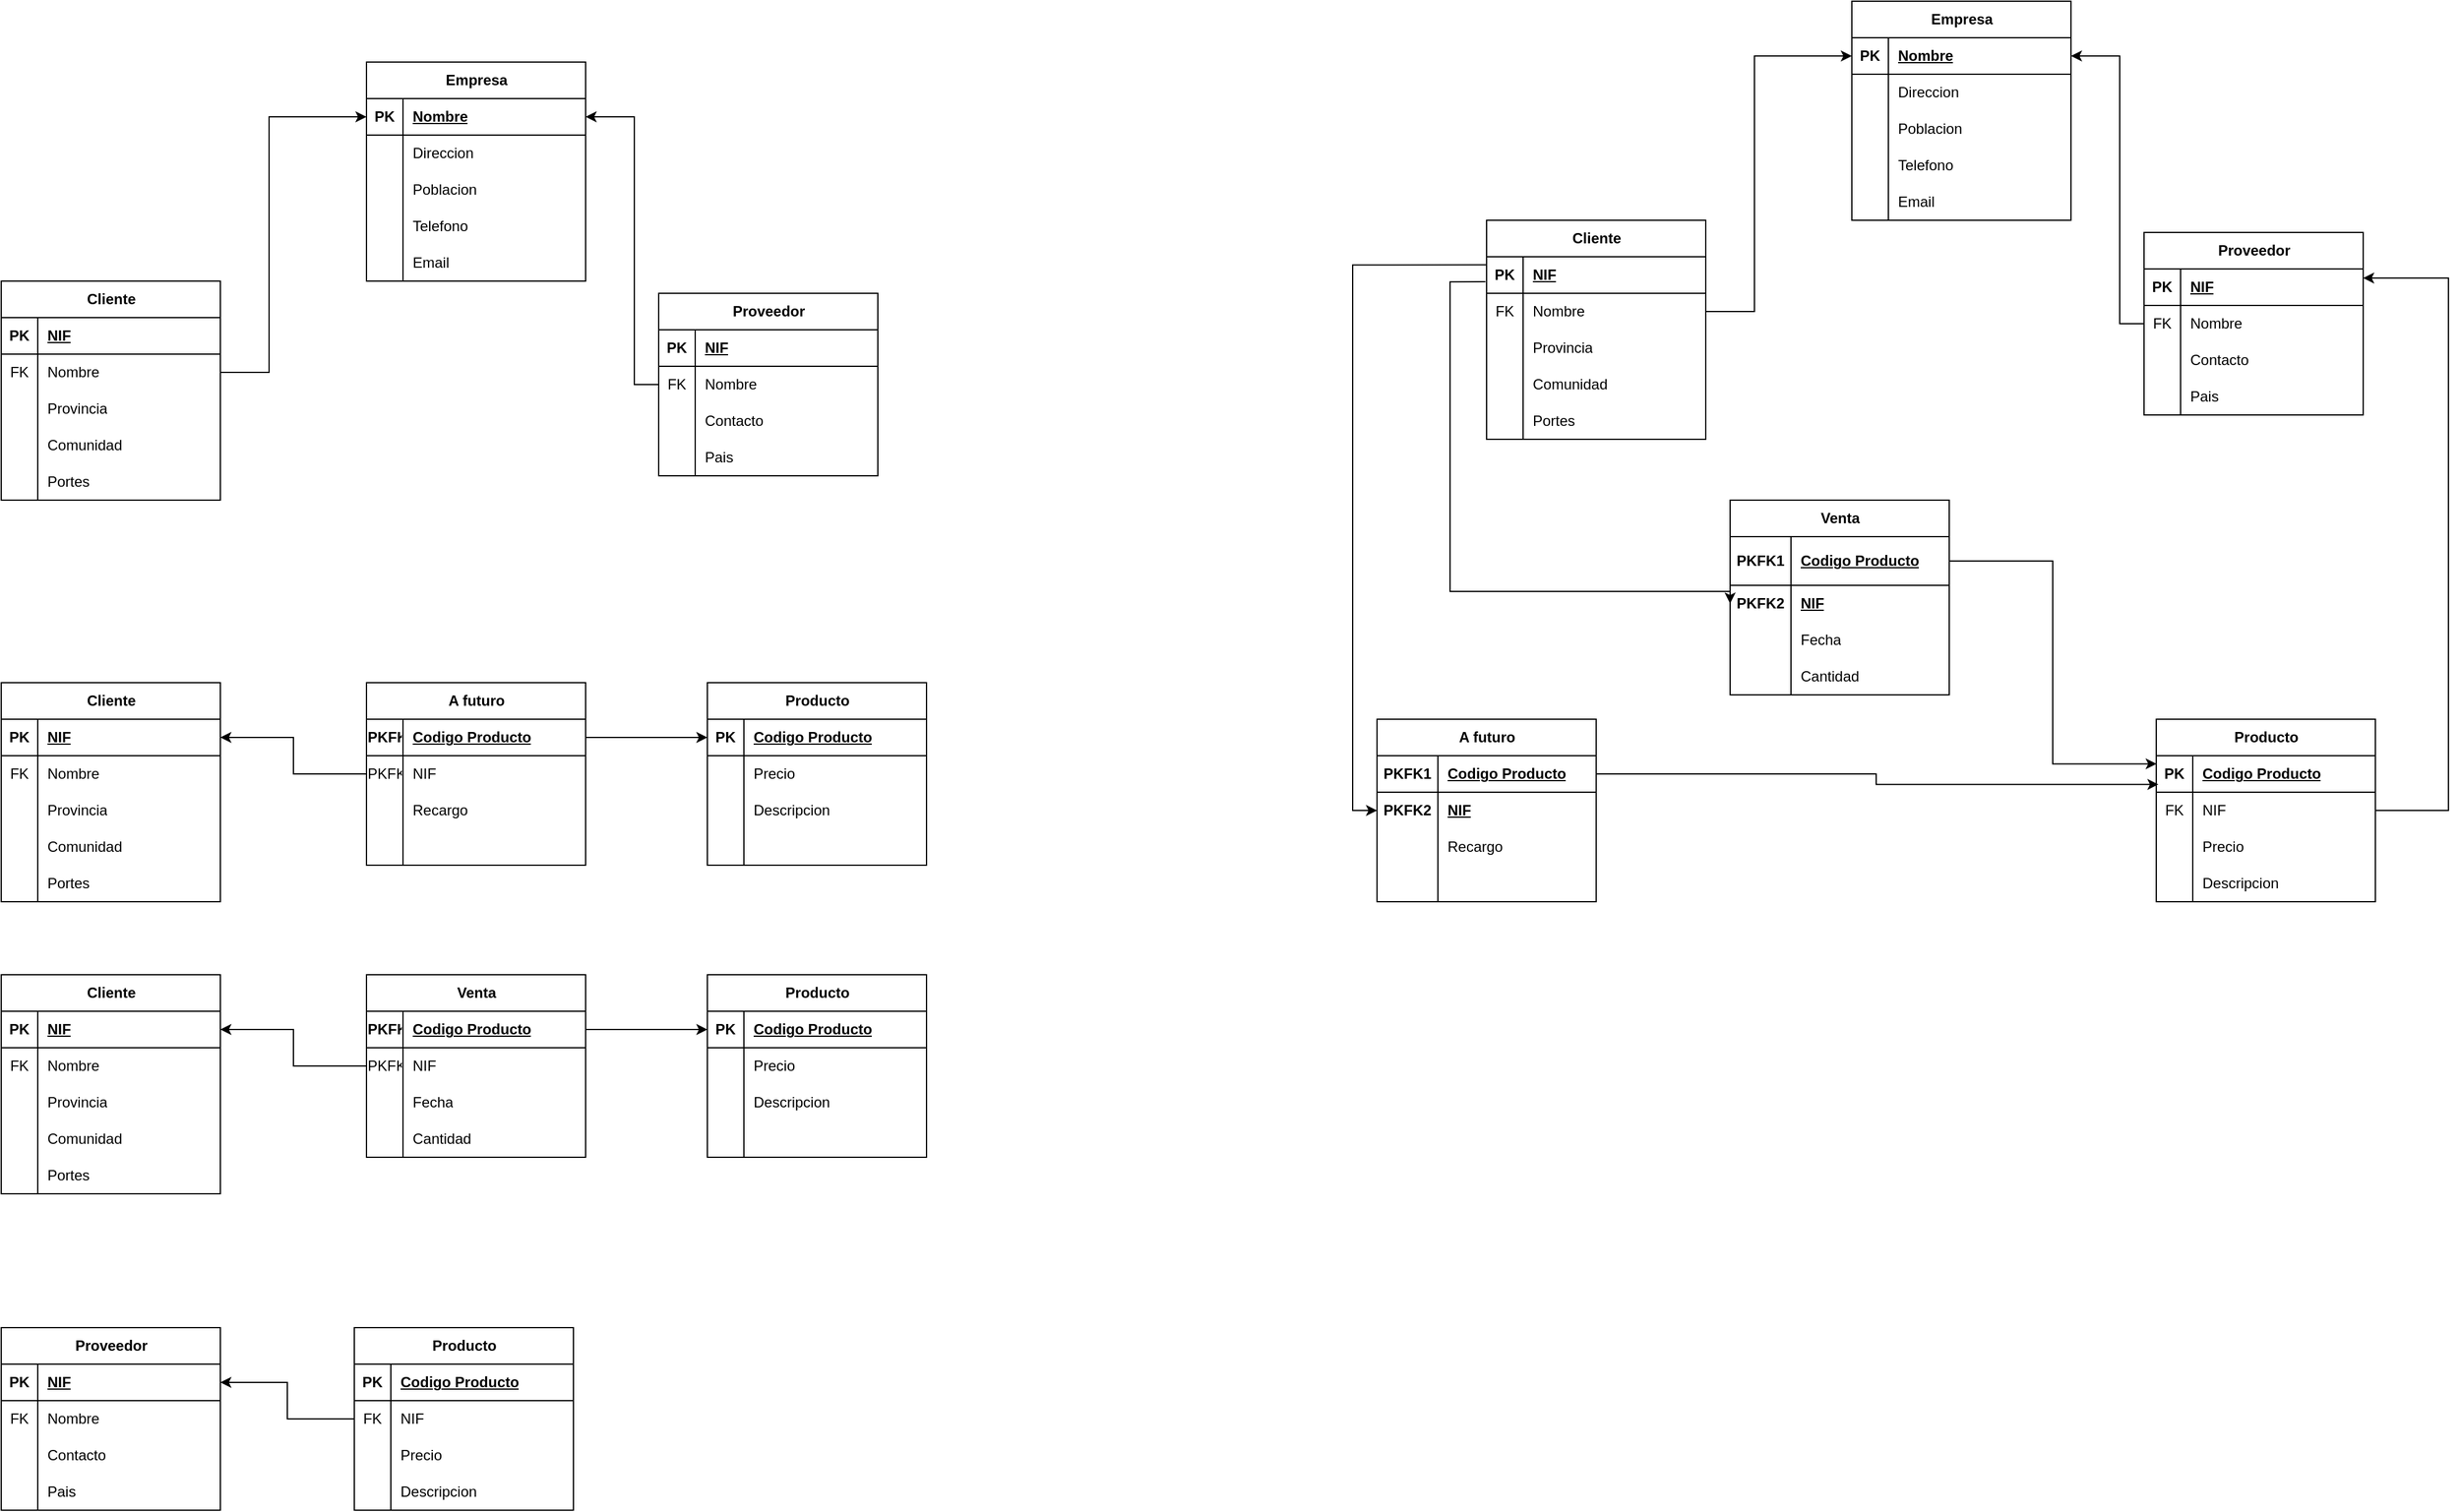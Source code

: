 <mxfile version="22.0.8" type="github">
  <diagram name="Página-1" id="lqBTfNWY1CQKx9Nc7i3h">
    <mxGraphModel dx="733" dy="1691" grid="1" gridSize="10" guides="1" tooltips="1" connect="1" arrows="1" fold="1" page="1" pageScale="1" pageWidth="1169" pageHeight="827" math="0" shadow="0">
      <root>
        <mxCell id="0" />
        <mxCell id="1" parent="0" />
        <mxCell id="gpk-o6jirATiEbxKM8Gh-1" value="Empresa" style="shape=table;startSize=30;container=1;collapsible=1;childLayout=tableLayout;fixedRows=1;rowLines=0;fontStyle=1;align=center;resizeLast=1;html=1;" vertex="1" parent="1">
          <mxGeometry x="360" y="40" width="180" height="180" as="geometry" />
        </mxCell>
        <mxCell id="gpk-o6jirATiEbxKM8Gh-2" value="" style="shape=tableRow;horizontal=0;startSize=0;swimlaneHead=0;swimlaneBody=0;fillColor=none;collapsible=0;dropTarget=0;points=[[0,0.5],[1,0.5]];portConstraint=eastwest;top=0;left=0;right=0;bottom=1;" vertex="1" parent="gpk-o6jirATiEbxKM8Gh-1">
          <mxGeometry y="30" width="180" height="30" as="geometry" />
        </mxCell>
        <mxCell id="gpk-o6jirATiEbxKM8Gh-3" value="PK" style="shape=partialRectangle;connectable=0;fillColor=none;top=0;left=0;bottom=0;right=0;fontStyle=1;overflow=hidden;whiteSpace=wrap;html=1;" vertex="1" parent="gpk-o6jirATiEbxKM8Gh-2">
          <mxGeometry width="30" height="30" as="geometry">
            <mxRectangle width="30" height="30" as="alternateBounds" />
          </mxGeometry>
        </mxCell>
        <mxCell id="gpk-o6jirATiEbxKM8Gh-4" value="Nombre" style="shape=partialRectangle;connectable=0;fillColor=none;top=0;left=0;bottom=0;right=0;align=left;spacingLeft=6;fontStyle=5;overflow=hidden;whiteSpace=wrap;html=1;" vertex="1" parent="gpk-o6jirATiEbxKM8Gh-2">
          <mxGeometry x="30" width="150" height="30" as="geometry">
            <mxRectangle width="150" height="30" as="alternateBounds" />
          </mxGeometry>
        </mxCell>
        <mxCell id="gpk-o6jirATiEbxKM8Gh-5" value="" style="shape=tableRow;horizontal=0;startSize=0;swimlaneHead=0;swimlaneBody=0;fillColor=none;collapsible=0;dropTarget=0;points=[[0,0.5],[1,0.5]];portConstraint=eastwest;top=0;left=0;right=0;bottom=0;" vertex="1" parent="gpk-o6jirATiEbxKM8Gh-1">
          <mxGeometry y="60" width="180" height="30" as="geometry" />
        </mxCell>
        <mxCell id="gpk-o6jirATiEbxKM8Gh-6" value="" style="shape=partialRectangle;connectable=0;fillColor=none;top=0;left=0;bottom=0;right=0;editable=1;overflow=hidden;whiteSpace=wrap;html=1;" vertex="1" parent="gpk-o6jirATiEbxKM8Gh-5">
          <mxGeometry width="30" height="30" as="geometry">
            <mxRectangle width="30" height="30" as="alternateBounds" />
          </mxGeometry>
        </mxCell>
        <mxCell id="gpk-o6jirATiEbxKM8Gh-7" value="Direccion" style="shape=partialRectangle;connectable=0;fillColor=none;top=0;left=0;bottom=0;right=0;align=left;spacingLeft=6;overflow=hidden;whiteSpace=wrap;html=1;" vertex="1" parent="gpk-o6jirATiEbxKM8Gh-5">
          <mxGeometry x="30" width="150" height="30" as="geometry">
            <mxRectangle width="150" height="30" as="alternateBounds" />
          </mxGeometry>
        </mxCell>
        <mxCell id="gpk-o6jirATiEbxKM8Gh-8" value="" style="shape=tableRow;horizontal=0;startSize=0;swimlaneHead=0;swimlaneBody=0;fillColor=none;collapsible=0;dropTarget=0;points=[[0,0.5],[1,0.5]];portConstraint=eastwest;top=0;left=0;right=0;bottom=0;" vertex="1" parent="gpk-o6jirATiEbxKM8Gh-1">
          <mxGeometry y="90" width="180" height="30" as="geometry" />
        </mxCell>
        <mxCell id="gpk-o6jirATiEbxKM8Gh-9" value="" style="shape=partialRectangle;connectable=0;fillColor=none;top=0;left=0;bottom=0;right=0;editable=1;overflow=hidden;whiteSpace=wrap;html=1;" vertex="1" parent="gpk-o6jirATiEbxKM8Gh-8">
          <mxGeometry width="30" height="30" as="geometry">
            <mxRectangle width="30" height="30" as="alternateBounds" />
          </mxGeometry>
        </mxCell>
        <mxCell id="gpk-o6jirATiEbxKM8Gh-10" value="Poblacion" style="shape=partialRectangle;connectable=0;fillColor=none;top=0;left=0;bottom=0;right=0;align=left;spacingLeft=6;overflow=hidden;whiteSpace=wrap;html=1;" vertex="1" parent="gpk-o6jirATiEbxKM8Gh-8">
          <mxGeometry x="30" width="150" height="30" as="geometry">
            <mxRectangle width="150" height="30" as="alternateBounds" />
          </mxGeometry>
        </mxCell>
        <mxCell id="gpk-o6jirATiEbxKM8Gh-11" value="" style="shape=tableRow;horizontal=0;startSize=0;swimlaneHead=0;swimlaneBody=0;fillColor=none;collapsible=0;dropTarget=0;points=[[0,0.5],[1,0.5]];portConstraint=eastwest;top=0;left=0;right=0;bottom=0;" vertex="1" parent="gpk-o6jirATiEbxKM8Gh-1">
          <mxGeometry y="120" width="180" height="30" as="geometry" />
        </mxCell>
        <mxCell id="gpk-o6jirATiEbxKM8Gh-12" value="" style="shape=partialRectangle;connectable=0;fillColor=none;top=0;left=0;bottom=0;right=0;editable=1;overflow=hidden;whiteSpace=wrap;html=1;" vertex="1" parent="gpk-o6jirATiEbxKM8Gh-11">
          <mxGeometry width="30" height="30" as="geometry">
            <mxRectangle width="30" height="30" as="alternateBounds" />
          </mxGeometry>
        </mxCell>
        <mxCell id="gpk-o6jirATiEbxKM8Gh-13" value="Telefono" style="shape=partialRectangle;connectable=0;fillColor=none;top=0;left=0;bottom=0;right=0;align=left;spacingLeft=6;overflow=hidden;whiteSpace=wrap;html=1;" vertex="1" parent="gpk-o6jirATiEbxKM8Gh-11">
          <mxGeometry x="30" width="150" height="30" as="geometry">
            <mxRectangle width="150" height="30" as="alternateBounds" />
          </mxGeometry>
        </mxCell>
        <mxCell id="gpk-o6jirATiEbxKM8Gh-109" value="" style="shape=tableRow;horizontal=0;startSize=0;swimlaneHead=0;swimlaneBody=0;fillColor=none;collapsible=0;dropTarget=0;points=[[0,0.5],[1,0.5]];portConstraint=eastwest;top=0;left=0;right=0;bottom=0;" vertex="1" parent="gpk-o6jirATiEbxKM8Gh-1">
          <mxGeometry y="150" width="180" height="30" as="geometry" />
        </mxCell>
        <mxCell id="gpk-o6jirATiEbxKM8Gh-110" value="" style="shape=partialRectangle;connectable=0;fillColor=none;top=0;left=0;bottom=0;right=0;editable=1;overflow=hidden;whiteSpace=wrap;html=1;" vertex="1" parent="gpk-o6jirATiEbxKM8Gh-109">
          <mxGeometry width="30" height="30" as="geometry">
            <mxRectangle width="30" height="30" as="alternateBounds" />
          </mxGeometry>
        </mxCell>
        <mxCell id="gpk-o6jirATiEbxKM8Gh-111" value="Email" style="shape=partialRectangle;connectable=0;fillColor=none;top=0;left=0;bottom=0;right=0;align=left;spacingLeft=6;overflow=hidden;whiteSpace=wrap;html=1;" vertex="1" parent="gpk-o6jirATiEbxKM8Gh-109">
          <mxGeometry x="30" width="150" height="30" as="geometry">
            <mxRectangle width="150" height="30" as="alternateBounds" />
          </mxGeometry>
        </mxCell>
        <mxCell id="gpk-o6jirATiEbxKM8Gh-17" value="Cliente" style="shape=table;startSize=30;container=1;collapsible=1;childLayout=tableLayout;fixedRows=1;rowLines=0;fontStyle=1;align=center;resizeLast=1;html=1;" vertex="1" parent="1">
          <mxGeometry x="60" y="220" width="180" height="180" as="geometry" />
        </mxCell>
        <mxCell id="gpk-o6jirATiEbxKM8Gh-18" value="" style="shape=tableRow;horizontal=0;startSize=0;swimlaneHead=0;swimlaneBody=0;fillColor=none;collapsible=0;dropTarget=0;points=[[0,0.5],[1,0.5]];portConstraint=eastwest;top=0;left=0;right=0;bottom=1;" vertex="1" parent="gpk-o6jirATiEbxKM8Gh-17">
          <mxGeometry y="30" width="180" height="30" as="geometry" />
        </mxCell>
        <mxCell id="gpk-o6jirATiEbxKM8Gh-19" value="PK" style="shape=partialRectangle;connectable=0;fillColor=none;top=0;left=0;bottom=0;right=0;fontStyle=1;overflow=hidden;whiteSpace=wrap;html=1;" vertex="1" parent="gpk-o6jirATiEbxKM8Gh-18">
          <mxGeometry width="30" height="30" as="geometry">
            <mxRectangle width="30" height="30" as="alternateBounds" />
          </mxGeometry>
        </mxCell>
        <mxCell id="gpk-o6jirATiEbxKM8Gh-20" value="NIF" style="shape=partialRectangle;connectable=0;fillColor=none;top=0;left=0;bottom=0;right=0;align=left;spacingLeft=6;fontStyle=5;overflow=hidden;whiteSpace=wrap;html=1;" vertex="1" parent="gpk-o6jirATiEbxKM8Gh-18">
          <mxGeometry x="30" width="150" height="30" as="geometry">
            <mxRectangle width="150" height="30" as="alternateBounds" />
          </mxGeometry>
        </mxCell>
        <mxCell id="gpk-o6jirATiEbxKM8Gh-21" value="" style="shape=tableRow;horizontal=0;startSize=0;swimlaneHead=0;swimlaneBody=0;fillColor=none;collapsible=0;dropTarget=0;points=[[0,0.5],[1,0.5]];portConstraint=eastwest;top=0;left=0;right=0;bottom=0;" vertex="1" parent="gpk-o6jirATiEbxKM8Gh-17">
          <mxGeometry y="60" width="180" height="30" as="geometry" />
        </mxCell>
        <mxCell id="gpk-o6jirATiEbxKM8Gh-22" value="FK" style="shape=partialRectangle;connectable=0;fillColor=none;top=0;left=0;bottom=0;right=0;editable=1;overflow=hidden;whiteSpace=wrap;html=1;" vertex="1" parent="gpk-o6jirATiEbxKM8Gh-21">
          <mxGeometry width="30" height="30" as="geometry">
            <mxRectangle width="30" height="30" as="alternateBounds" />
          </mxGeometry>
        </mxCell>
        <mxCell id="gpk-o6jirATiEbxKM8Gh-23" value="Nombre" style="shape=partialRectangle;connectable=0;fillColor=none;top=0;left=0;bottom=0;right=0;align=left;spacingLeft=6;overflow=hidden;whiteSpace=wrap;html=1;" vertex="1" parent="gpk-o6jirATiEbxKM8Gh-21">
          <mxGeometry x="30" width="150" height="30" as="geometry">
            <mxRectangle width="150" height="30" as="alternateBounds" />
          </mxGeometry>
        </mxCell>
        <mxCell id="gpk-o6jirATiEbxKM8Gh-24" value="" style="shape=tableRow;horizontal=0;startSize=0;swimlaneHead=0;swimlaneBody=0;fillColor=none;collapsible=0;dropTarget=0;points=[[0,0.5],[1,0.5]];portConstraint=eastwest;top=0;left=0;right=0;bottom=0;" vertex="1" parent="gpk-o6jirATiEbxKM8Gh-17">
          <mxGeometry y="90" width="180" height="30" as="geometry" />
        </mxCell>
        <mxCell id="gpk-o6jirATiEbxKM8Gh-25" value="" style="shape=partialRectangle;connectable=0;fillColor=none;top=0;left=0;bottom=0;right=0;editable=1;overflow=hidden;whiteSpace=wrap;html=1;" vertex="1" parent="gpk-o6jirATiEbxKM8Gh-24">
          <mxGeometry width="30" height="30" as="geometry">
            <mxRectangle width="30" height="30" as="alternateBounds" />
          </mxGeometry>
        </mxCell>
        <mxCell id="gpk-o6jirATiEbxKM8Gh-26" value="Provincia" style="shape=partialRectangle;connectable=0;fillColor=none;top=0;left=0;bottom=0;right=0;align=left;spacingLeft=6;overflow=hidden;whiteSpace=wrap;html=1;" vertex="1" parent="gpk-o6jirATiEbxKM8Gh-24">
          <mxGeometry x="30" width="150" height="30" as="geometry">
            <mxRectangle width="150" height="30" as="alternateBounds" />
          </mxGeometry>
        </mxCell>
        <mxCell id="gpk-o6jirATiEbxKM8Gh-27" value="" style="shape=tableRow;horizontal=0;startSize=0;swimlaneHead=0;swimlaneBody=0;fillColor=none;collapsible=0;dropTarget=0;points=[[0,0.5],[1,0.5]];portConstraint=eastwest;top=0;left=0;right=0;bottom=0;" vertex="1" parent="gpk-o6jirATiEbxKM8Gh-17">
          <mxGeometry y="120" width="180" height="30" as="geometry" />
        </mxCell>
        <mxCell id="gpk-o6jirATiEbxKM8Gh-28" value="" style="shape=partialRectangle;connectable=0;fillColor=none;top=0;left=0;bottom=0;right=0;editable=1;overflow=hidden;whiteSpace=wrap;html=1;" vertex="1" parent="gpk-o6jirATiEbxKM8Gh-27">
          <mxGeometry width="30" height="30" as="geometry">
            <mxRectangle width="30" height="30" as="alternateBounds" />
          </mxGeometry>
        </mxCell>
        <mxCell id="gpk-o6jirATiEbxKM8Gh-29" value="Comunidad" style="shape=partialRectangle;connectable=0;fillColor=none;top=0;left=0;bottom=0;right=0;align=left;spacingLeft=6;overflow=hidden;whiteSpace=wrap;html=1;" vertex="1" parent="gpk-o6jirATiEbxKM8Gh-27">
          <mxGeometry x="30" width="150" height="30" as="geometry">
            <mxRectangle width="150" height="30" as="alternateBounds" />
          </mxGeometry>
        </mxCell>
        <mxCell id="gpk-o6jirATiEbxKM8Gh-45" value="" style="shape=tableRow;horizontal=0;startSize=0;swimlaneHead=0;swimlaneBody=0;fillColor=none;collapsible=0;dropTarget=0;points=[[0,0.5],[1,0.5]];portConstraint=eastwest;top=0;left=0;right=0;bottom=0;" vertex="1" parent="gpk-o6jirATiEbxKM8Gh-17">
          <mxGeometry y="150" width="180" height="30" as="geometry" />
        </mxCell>
        <mxCell id="gpk-o6jirATiEbxKM8Gh-46" value="" style="shape=partialRectangle;connectable=0;fillColor=none;top=0;left=0;bottom=0;right=0;editable=1;overflow=hidden;whiteSpace=wrap;html=1;" vertex="1" parent="gpk-o6jirATiEbxKM8Gh-45">
          <mxGeometry width="30" height="30" as="geometry">
            <mxRectangle width="30" height="30" as="alternateBounds" />
          </mxGeometry>
        </mxCell>
        <mxCell id="gpk-o6jirATiEbxKM8Gh-47" value="Portes" style="shape=partialRectangle;connectable=0;fillColor=none;top=0;left=0;bottom=0;right=0;align=left;spacingLeft=6;overflow=hidden;whiteSpace=wrap;html=1;" vertex="1" parent="gpk-o6jirATiEbxKM8Gh-45">
          <mxGeometry x="30" width="150" height="30" as="geometry">
            <mxRectangle width="150" height="30" as="alternateBounds" />
          </mxGeometry>
        </mxCell>
        <mxCell id="gpk-o6jirATiEbxKM8Gh-44" style="edgeStyle=orthogonalEdgeStyle;rounded=0;orthogonalLoop=1;jettySize=auto;html=1;entryX=1;entryY=0.5;entryDx=0;entryDy=0;exitX=0;exitY=0.5;exitDx=0;exitDy=0;" edge="1" parent="1" source="gpk-o6jirATiEbxKM8Gh-34" target="gpk-o6jirATiEbxKM8Gh-2">
          <mxGeometry relative="1" as="geometry">
            <Array as="points">
              <mxPoint x="580" y="305" />
              <mxPoint x="580" y="85" />
            </Array>
          </mxGeometry>
        </mxCell>
        <mxCell id="gpk-o6jirATiEbxKM8Gh-30" value="Proveedor" style="shape=table;startSize=30;container=1;collapsible=1;childLayout=tableLayout;fixedRows=1;rowLines=0;fontStyle=1;align=center;resizeLast=1;html=1;" vertex="1" parent="1">
          <mxGeometry x="600" y="230" width="180" height="150" as="geometry" />
        </mxCell>
        <mxCell id="gpk-o6jirATiEbxKM8Gh-31" value="" style="shape=tableRow;horizontal=0;startSize=0;swimlaneHead=0;swimlaneBody=0;fillColor=none;collapsible=0;dropTarget=0;points=[[0,0.5],[1,0.5]];portConstraint=eastwest;top=0;left=0;right=0;bottom=1;" vertex="1" parent="gpk-o6jirATiEbxKM8Gh-30">
          <mxGeometry y="30" width="180" height="30" as="geometry" />
        </mxCell>
        <mxCell id="gpk-o6jirATiEbxKM8Gh-32" value="PK" style="shape=partialRectangle;connectable=0;fillColor=none;top=0;left=0;bottom=0;right=0;fontStyle=1;overflow=hidden;whiteSpace=wrap;html=1;" vertex="1" parent="gpk-o6jirATiEbxKM8Gh-31">
          <mxGeometry width="30" height="30" as="geometry">
            <mxRectangle width="30" height="30" as="alternateBounds" />
          </mxGeometry>
        </mxCell>
        <mxCell id="gpk-o6jirATiEbxKM8Gh-33" value="NIF" style="shape=partialRectangle;connectable=0;fillColor=none;top=0;left=0;bottom=0;right=0;align=left;spacingLeft=6;fontStyle=5;overflow=hidden;whiteSpace=wrap;html=1;" vertex="1" parent="gpk-o6jirATiEbxKM8Gh-31">
          <mxGeometry x="30" width="150" height="30" as="geometry">
            <mxRectangle width="150" height="30" as="alternateBounds" />
          </mxGeometry>
        </mxCell>
        <mxCell id="gpk-o6jirATiEbxKM8Gh-34" value="" style="shape=tableRow;horizontal=0;startSize=0;swimlaneHead=0;swimlaneBody=0;fillColor=none;collapsible=0;dropTarget=0;points=[[0,0.5],[1,0.5]];portConstraint=eastwest;top=0;left=0;right=0;bottom=0;" vertex="1" parent="gpk-o6jirATiEbxKM8Gh-30">
          <mxGeometry y="60" width="180" height="30" as="geometry" />
        </mxCell>
        <mxCell id="gpk-o6jirATiEbxKM8Gh-35" value="FK" style="shape=partialRectangle;connectable=0;fillColor=none;top=0;left=0;bottom=0;right=0;editable=1;overflow=hidden;whiteSpace=wrap;html=1;" vertex="1" parent="gpk-o6jirATiEbxKM8Gh-34">
          <mxGeometry width="30" height="30" as="geometry">
            <mxRectangle width="30" height="30" as="alternateBounds" />
          </mxGeometry>
        </mxCell>
        <mxCell id="gpk-o6jirATiEbxKM8Gh-36" value="Nombre" style="shape=partialRectangle;connectable=0;fillColor=none;top=0;left=0;bottom=0;right=0;align=left;spacingLeft=6;overflow=hidden;whiteSpace=wrap;html=1;" vertex="1" parent="gpk-o6jirATiEbxKM8Gh-34">
          <mxGeometry x="30" width="150" height="30" as="geometry">
            <mxRectangle width="150" height="30" as="alternateBounds" />
          </mxGeometry>
        </mxCell>
        <mxCell id="gpk-o6jirATiEbxKM8Gh-37" value="" style="shape=tableRow;horizontal=0;startSize=0;swimlaneHead=0;swimlaneBody=0;fillColor=none;collapsible=0;dropTarget=0;points=[[0,0.5],[1,0.5]];portConstraint=eastwest;top=0;left=0;right=0;bottom=0;" vertex="1" parent="gpk-o6jirATiEbxKM8Gh-30">
          <mxGeometry y="90" width="180" height="30" as="geometry" />
        </mxCell>
        <mxCell id="gpk-o6jirATiEbxKM8Gh-38" value="" style="shape=partialRectangle;connectable=0;fillColor=none;top=0;left=0;bottom=0;right=0;editable=1;overflow=hidden;whiteSpace=wrap;html=1;" vertex="1" parent="gpk-o6jirATiEbxKM8Gh-37">
          <mxGeometry width="30" height="30" as="geometry">
            <mxRectangle width="30" height="30" as="alternateBounds" />
          </mxGeometry>
        </mxCell>
        <mxCell id="gpk-o6jirATiEbxKM8Gh-39" value="Contacto" style="shape=partialRectangle;connectable=0;fillColor=none;top=0;left=0;bottom=0;right=0;align=left;spacingLeft=6;overflow=hidden;whiteSpace=wrap;html=1;" vertex="1" parent="gpk-o6jirATiEbxKM8Gh-37">
          <mxGeometry x="30" width="150" height="30" as="geometry">
            <mxRectangle width="150" height="30" as="alternateBounds" />
          </mxGeometry>
        </mxCell>
        <mxCell id="gpk-o6jirATiEbxKM8Gh-40" value="" style="shape=tableRow;horizontal=0;startSize=0;swimlaneHead=0;swimlaneBody=0;fillColor=none;collapsible=0;dropTarget=0;points=[[0,0.5],[1,0.5]];portConstraint=eastwest;top=0;left=0;right=0;bottom=0;" vertex="1" parent="gpk-o6jirATiEbxKM8Gh-30">
          <mxGeometry y="120" width="180" height="30" as="geometry" />
        </mxCell>
        <mxCell id="gpk-o6jirATiEbxKM8Gh-41" value="" style="shape=partialRectangle;connectable=0;fillColor=none;top=0;left=0;bottom=0;right=0;editable=1;overflow=hidden;whiteSpace=wrap;html=1;" vertex="1" parent="gpk-o6jirATiEbxKM8Gh-40">
          <mxGeometry width="30" height="30" as="geometry">
            <mxRectangle width="30" height="30" as="alternateBounds" />
          </mxGeometry>
        </mxCell>
        <mxCell id="gpk-o6jirATiEbxKM8Gh-42" value="Pais" style="shape=partialRectangle;connectable=0;fillColor=none;top=0;left=0;bottom=0;right=0;align=left;spacingLeft=6;overflow=hidden;whiteSpace=wrap;html=1;" vertex="1" parent="gpk-o6jirATiEbxKM8Gh-40">
          <mxGeometry x="30" width="150" height="30" as="geometry">
            <mxRectangle width="150" height="30" as="alternateBounds" />
          </mxGeometry>
        </mxCell>
        <mxCell id="gpk-o6jirATiEbxKM8Gh-43" style="edgeStyle=orthogonalEdgeStyle;rounded=0;orthogonalLoop=1;jettySize=auto;html=1;entryX=0;entryY=0.5;entryDx=0;entryDy=0;exitX=1;exitY=0.5;exitDx=0;exitDy=0;" edge="1" parent="1" source="gpk-o6jirATiEbxKM8Gh-21" target="gpk-o6jirATiEbxKM8Gh-2">
          <mxGeometry relative="1" as="geometry">
            <Array as="points">
              <mxPoint x="280" y="295" />
              <mxPoint x="280" y="85" />
            </Array>
          </mxGeometry>
        </mxCell>
        <mxCell id="gpk-o6jirATiEbxKM8Gh-64" value="Producto" style="shape=table;startSize=30;container=1;collapsible=1;childLayout=tableLayout;fixedRows=1;rowLines=0;fontStyle=1;align=center;resizeLast=1;html=1;" vertex="1" parent="1">
          <mxGeometry x="640" y="550" width="180" height="150" as="geometry" />
        </mxCell>
        <mxCell id="gpk-o6jirATiEbxKM8Gh-65" value="" style="shape=tableRow;horizontal=0;startSize=0;swimlaneHead=0;swimlaneBody=0;fillColor=none;collapsible=0;dropTarget=0;points=[[0,0.5],[1,0.5]];portConstraint=eastwest;top=0;left=0;right=0;bottom=1;" vertex="1" parent="gpk-o6jirATiEbxKM8Gh-64">
          <mxGeometry y="30" width="180" height="30" as="geometry" />
        </mxCell>
        <mxCell id="gpk-o6jirATiEbxKM8Gh-66" value="PK" style="shape=partialRectangle;connectable=0;fillColor=none;top=0;left=0;bottom=0;right=0;fontStyle=1;overflow=hidden;whiteSpace=wrap;html=1;" vertex="1" parent="gpk-o6jirATiEbxKM8Gh-65">
          <mxGeometry width="30" height="30" as="geometry">
            <mxRectangle width="30" height="30" as="alternateBounds" />
          </mxGeometry>
        </mxCell>
        <mxCell id="gpk-o6jirATiEbxKM8Gh-67" value="Codigo Producto" style="shape=partialRectangle;connectable=0;fillColor=none;top=0;left=0;bottom=0;right=0;align=left;spacingLeft=6;fontStyle=5;overflow=hidden;whiteSpace=wrap;html=1;" vertex="1" parent="gpk-o6jirATiEbxKM8Gh-65">
          <mxGeometry x="30" width="150" height="30" as="geometry">
            <mxRectangle width="150" height="30" as="alternateBounds" />
          </mxGeometry>
        </mxCell>
        <mxCell id="gpk-o6jirATiEbxKM8Gh-68" value="" style="shape=tableRow;horizontal=0;startSize=0;swimlaneHead=0;swimlaneBody=0;fillColor=none;collapsible=0;dropTarget=0;points=[[0,0.5],[1,0.5]];portConstraint=eastwest;top=0;left=0;right=0;bottom=0;" vertex="1" parent="gpk-o6jirATiEbxKM8Gh-64">
          <mxGeometry y="60" width="180" height="30" as="geometry" />
        </mxCell>
        <mxCell id="gpk-o6jirATiEbxKM8Gh-69" value="" style="shape=partialRectangle;connectable=0;fillColor=none;top=0;left=0;bottom=0;right=0;editable=1;overflow=hidden;whiteSpace=wrap;html=1;" vertex="1" parent="gpk-o6jirATiEbxKM8Gh-68">
          <mxGeometry width="30" height="30" as="geometry">
            <mxRectangle width="30" height="30" as="alternateBounds" />
          </mxGeometry>
        </mxCell>
        <mxCell id="gpk-o6jirATiEbxKM8Gh-70" value="Precio" style="shape=partialRectangle;connectable=0;fillColor=none;top=0;left=0;bottom=0;right=0;align=left;spacingLeft=6;overflow=hidden;whiteSpace=wrap;html=1;" vertex="1" parent="gpk-o6jirATiEbxKM8Gh-68">
          <mxGeometry x="30" width="150" height="30" as="geometry">
            <mxRectangle width="150" height="30" as="alternateBounds" />
          </mxGeometry>
        </mxCell>
        <mxCell id="gpk-o6jirATiEbxKM8Gh-71" value="" style="shape=tableRow;horizontal=0;startSize=0;swimlaneHead=0;swimlaneBody=0;fillColor=none;collapsible=0;dropTarget=0;points=[[0,0.5],[1,0.5]];portConstraint=eastwest;top=0;left=0;right=0;bottom=0;" vertex="1" parent="gpk-o6jirATiEbxKM8Gh-64">
          <mxGeometry y="90" width="180" height="30" as="geometry" />
        </mxCell>
        <mxCell id="gpk-o6jirATiEbxKM8Gh-72" value="" style="shape=partialRectangle;connectable=0;fillColor=none;top=0;left=0;bottom=0;right=0;editable=1;overflow=hidden;whiteSpace=wrap;html=1;" vertex="1" parent="gpk-o6jirATiEbxKM8Gh-71">
          <mxGeometry width="30" height="30" as="geometry">
            <mxRectangle width="30" height="30" as="alternateBounds" />
          </mxGeometry>
        </mxCell>
        <mxCell id="gpk-o6jirATiEbxKM8Gh-73" value="Descripcion" style="shape=partialRectangle;connectable=0;fillColor=none;top=0;left=0;bottom=0;right=0;align=left;spacingLeft=6;overflow=hidden;whiteSpace=wrap;html=1;" vertex="1" parent="gpk-o6jirATiEbxKM8Gh-71">
          <mxGeometry x="30" width="150" height="30" as="geometry">
            <mxRectangle width="150" height="30" as="alternateBounds" />
          </mxGeometry>
        </mxCell>
        <mxCell id="gpk-o6jirATiEbxKM8Gh-74" value="" style="shape=tableRow;horizontal=0;startSize=0;swimlaneHead=0;swimlaneBody=0;fillColor=none;collapsible=0;dropTarget=0;points=[[0,0.5],[1,0.5]];portConstraint=eastwest;top=0;left=0;right=0;bottom=0;" vertex="1" parent="gpk-o6jirATiEbxKM8Gh-64">
          <mxGeometry y="120" width="180" height="30" as="geometry" />
        </mxCell>
        <mxCell id="gpk-o6jirATiEbxKM8Gh-75" value="" style="shape=partialRectangle;connectable=0;fillColor=none;top=0;left=0;bottom=0;right=0;editable=1;overflow=hidden;whiteSpace=wrap;html=1;" vertex="1" parent="gpk-o6jirATiEbxKM8Gh-74">
          <mxGeometry width="30" height="30" as="geometry">
            <mxRectangle width="30" height="30" as="alternateBounds" />
          </mxGeometry>
        </mxCell>
        <mxCell id="gpk-o6jirATiEbxKM8Gh-76" value="" style="shape=partialRectangle;connectable=0;fillColor=none;top=0;left=0;bottom=0;right=0;align=left;spacingLeft=6;overflow=hidden;whiteSpace=wrap;html=1;" vertex="1" parent="gpk-o6jirATiEbxKM8Gh-74">
          <mxGeometry x="30" width="150" height="30" as="geometry">
            <mxRectangle width="150" height="30" as="alternateBounds" />
          </mxGeometry>
        </mxCell>
        <mxCell id="gpk-o6jirATiEbxKM8Gh-77" value="A futuro" style="shape=table;startSize=30;container=1;collapsible=1;childLayout=tableLayout;fixedRows=1;rowLines=0;fontStyle=1;align=center;resizeLast=1;html=1;" vertex="1" parent="1">
          <mxGeometry x="360" y="550" width="180" height="150" as="geometry" />
        </mxCell>
        <mxCell id="gpk-o6jirATiEbxKM8Gh-78" value="" style="shape=tableRow;horizontal=0;startSize=0;swimlaneHead=0;swimlaneBody=0;fillColor=none;collapsible=0;dropTarget=0;points=[[0,0.5],[1,0.5]];portConstraint=eastwest;top=0;left=0;right=0;bottom=1;" vertex="1" parent="gpk-o6jirATiEbxKM8Gh-77">
          <mxGeometry y="30" width="180" height="30" as="geometry" />
        </mxCell>
        <mxCell id="gpk-o6jirATiEbxKM8Gh-79" value="PKFK" style="shape=partialRectangle;connectable=0;fillColor=none;top=0;left=0;bottom=0;right=0;fontStyle=1;overflow=hidden;whiteSpace=wrap;html=1;" vertex="1" parent="gpk-o6jirATiEbxKM8Gh-78">
          <mxGeometry width="30" height="30" as="geometry">
            <mxRectangle width="30" height="30" as="alternateBounds" />
          </mxGeometry>
        </mxCell>
        <mxCell id="gpk-o6jirATiEbxKM8Gh-80" value="Codigo Producto" style="shape=partialRectangle;connectable=0;fillColor=none;top=0;left=0;bottom=0;right=0;align=left;spacingLeft=6;fontStyle=5;overflow=hidden;whiteSpace=wrap;html=1;" vertex="1" parent="gpk-o6jirATiEbxKM8Gh-78">
          <mxGeometry x="30" width="150" height="30" as="geometry">
            <mxRectangle width="150" height="30" as="alternateBounds" />
          </mxGeometry>
        </mxCell>
        <mxCell id="gpk-o6jirATiEbxKM8Gh-81" value="" style="shape=tableRow;horizontal=0;startSize=0;swimlaneHead=0;swimlaneBody=0;fillColor=none;collapsible=0;dropTarget=0;points=[[0,0.5],[1,0.5]];portConstraint=eastwest;top=0;left=0;right=0;bottom=0;" vertex="1" parent="gpk-o6jirATiEbxKM8Gh-77">
          <mxGeometry y="60" width="180" height="30" as="geometry" />
        </mxCell>
        <mxCell id="gpk-o6jirATiEbxKM8Gh-82" value="PKFK" style="shape=partialRectangle;connectable=0;fillColor=none;top=0;left=0;bottom=0;right=0;editable=1;overflow=hidden;whiteSpace=wrap;html=1;" vertex="1" parent="gpk-o6jirATiEbxKM8Gh-81">
          <mxGeometry width="30" height="30" as="geometry">
            <mxRectangle width="30" height="30" as="alternateBounds" />
          </mxGeometry>
        </mxCell>
        <mxCell id="gpk-o6jirATiEbxKM8Gh-83" value="NIF" style="shape=partialRectangle;connectable=0;fillColor=none;top=0;left=0;bottom=0;right=0;align=left;spacingLeft=6;overflow=hidden;whiteSpace=wrap;html=1;" vertex="1" parent="gpk-o6jirATiEbxKM8Gh-81">
          <mxGeometry x="30" width="150" height="30" as="geometry">
            <mxRectangle width="150" height="30" as="alternateBounds" />
          </mxGeometry>
        </mxCell>
        <mxCell id="gpk-o6jirATiEbxKM8Gh-84" value="" style="shape=tableRow;horizontal=0;startSize=0;swimlaneHead=0;swimlaneBody=0;fillColor=none;collapsible=0;dropTarget=0;points=[[0,0.5],[1,0.5]];portConstraint=eastwest;top=0;left=0;right=0;bottom=0;" vertex="1" parent="gpk-o6jirATiEbxKM8Gh-77">
          <mxGeometry y="90" width="180" height="30" as="geometry" />
        </mxCell>
        <mxCell id="gpk-o6jirATiEbxKM8Gh-85" value="" style="shape=partialRectangle;connectable=0;fillColor=none;top=0;left=0;bottom=0;right=0;editable=1;overflow=hidden;whiteSpace=wrap;html=1;" vertex="1" parent="gpk-o6jirATiEbxKM8Gh-84">
          <mxGeometry width="30" height="30" as="geometry">
            <mxRectangle width="30" height="30" as="alternateBounds" />
          </mxGeometry>
        </mxCell>
        <mxCell id="gpk-o6jirATiEbxKM8Gh-86" value="Recargo" style="shape=partialRectangle;connectable=0;fillColor=none;top=0;left=0;bottom=0;right=0;align=left;spacingLeft=6;overflow=hidden;whiteSpace=wrap;html=1;" vertex="1" parent="gpk-o6jirATiEbxKM8Gh-84">
          <mxGeometry x="30" width="150" height="30" as="geometry">
            <mxRectangle width="150" height="30" as="alternateBounds" />
          </mxGeometry>
        </mxCell>
        <mxCell id="gpk-o6jirATiEbxKM8Gh-87" value="" style="shape=tableRow;horizontal=0;startSize=0;swimlaneHead=0;swimlaneBody=0;fillColor=none;collapsible=0;dropTarget=0;points=[[0,0.5],[1,0.5]];portConstraint=eastwest;top=0;left=0;right=0;bottom=0;" vertex="1" parent="gpk-o6jirATiEbxKM8Gh-77">
          <mxGeometry y="120" width="180" height="30" as="geometry" />
        </mxCell>
        <mxCell id="gpk-o6jirATiEbxKM8Gh-88" value="" style="shape=partialRectangle;connectable=0;fillColor=none;top=0;left=0;bottom=0;right=0;editable=1;overflow=hidden;whiteSpace=wrap;html=1;" vertex="1" parent="gpk-o6jirATiEbxKM8Gh-87">
          <mxGeometry width="30" height="30" as="geometry">
            <mxRectangle width="30" height="30" as="alternateBounds" />
          </mxGeometry>
        </mxCell>
        <mxCell id="gpk-o6jirATiEbxKM8Gh-89" value="" style="shape=partialRectangle;connectable=0;fillColor=none;top=0;left=0;bottom=0;right=0;align=left;spacingLeft=6;overflow=hidden;whiteSpace=wrap;html=1;" vertex="1" parent="gpk-o6jirATiEbxKM8Gh-87">
          <mxGeometry x="30" width="150" height="30" as="geometry">
            <mxRectangle width="150" height="30" as="alternateBounds" />
          </mxGeometry>
        </mxCell>
        <mxCell id="gpk-o6jirATiEbxKM8Gh-91" style="edgeStyle=orthogonalEdgeStyle;rounded=0;orthogonalLoop=1;jettySize=auto;html=1;entryX=0;entryY=0.5;entryDx=0;entryDy=0;" edge="1" parent="1" source="gpk-o6jirATiEbxKM8Gh-78" target="gpk-o6jirATiEbxKM8Gh-65">
          <mxGeometry relative="1" as="geometry" />
        </mxCell>
        <mxCell id="gpk-o6jirATiEbxKM8Gh-112" value="Cliente" style="shape=table;startSize=30;container=1;collapsible=1;childLayout=tableLayout;fixedRows=1;rowLines=0;fontStyle=1;align=center;resizeLast=1;html=1;" vertex="1" parent="1">
          <mxGeometry x="60" y="550" width="180" height="180" as="geometry" />
        </mxCell>
        <mxCell id="gpk-o6jirATiEbxKM8Gh-113" value="" style="shape=tableRow;horizontal=0;startSize=0;swimlaneHead=0;swimlaneBody=0;fillColor=none;collapsible=0;dropTarget=0;points=[[0,0.5],[1,0.5]];portConstraint=eastwest;top=0;left=0;right=0;bottom=1;" vertex="1" parent="gpk-o6jirATiEbxKM8Gh-112">
          <mxGeometry y="30" width="180" height="30" as="geometry" />
        </mxCell>
        <mxCell id="gpk-o6jirATiEbxKM8Gh-114" value="PK" style="shape=partialRectangle;connectable=0;fillColor=none;top=0;left=0;bottom=0;right=0;fontStyle=1;overflow=hidden;whiteSpace=wrap;html=1;" vertex="1" parent="gpk-o6jirATiEbxKM8Gh-113">
          <mxGeometry width="30" height="30" as="geometry">
            <mxRectangle width="30" height="30" as="alternateBounds" />
          </mxGeometry>
        </mxCell>
        <mxCell id="gpk-o6jirATiEbxKM8Gh-115" value="NIF" style="shape=partialRectangle;connectable=0;fillColor=none;top=0;left=0;bottom=0;right=0;align=left;spacingLeft=6;fontStyle=5;overflow=hidden;whiteSpace=wrap;html=1;" vertex="1" parent="gpk-o6jirATiEbxKM8Gh-113">
          <mxGeometry x="30" width="150" height="30" as="geometry">
            <mxRectangle width="150" height="30" as="alternateBounds" />
          </mxGeometry>
        </mxCell>
        <mxCell id="gpk-o6jirATiEbxKM8Gh-116" value="" style="shape=tableRow;horizontal=0;startSize=0;swimlaneHead=0;swimlaneBody=0;fillColor=none;collapsible=0;dropTarget=0;points=[[0,0.5],[1,0.5]];portConstraint=eastwest;top=0;left=0;right=0;bottom=0;" vertex="1" parent="gpk-o6jirATiEbxKM8Gh-112">
          <mxGeometry y="60" width="180" height="30" as="geometry" />
        </mxCell>
        <mxCell id="gpk-o6jirATiEbxKM8Gh-117" value="FK" style="shape=partialRectangle;connectable=0;fillColor=none;top=0;left=0;bottom=0;right=0;editable=1;overflow=hidden;whiteSpace=wrap;html=1;" vertex="1" parent="gpk-o6jirATiEbxKM8Gh-116">
          <mxGeometry width="30" height="30" as="geometry">
            <mxRectangle width="30" height="30" as="alternateBounds" />
          </mxGeometry>
        </mxCell>
        <mxCell id="gpk-o6jirATiEbxKM8Gh-118" value="Nombre" style="shape=partialRectangle;connectable=0;fillColor=none;top=0;left=0;bottom=0;right=0;align=left;spacingLeft=6;overflow=hidden;whiteSpace=wrap;html=1;" vertex="1" parent="gpk-o6jirATiEbxKM8Gh-116">
          <mxGeometry x="30" width="150" height="30" as="geometry">
            <mxRectangle width="150" height="30" as="alternateBounds" />
          </mxGeometry>
        </mxCell>
        <mxCell id="gpk-o6jirATiEbxKM8Gh-119" value="" style="shape=tableRow;horizontal=0;startSize=0;swimlaneHead=0;swimlaneBody=0;fillColor=none;collapsible=0;dropTarget=0;points=[[0,0.5],[1,0.5]];portConstraint=eastwest;top=0;left=0;right=0;bottom=0;" vertex="1" parent="gpk-o6jirATiEbxKM8Gh-112">
          <mxGeometry y="90" width="180" height="30" as="geometry" />
        </mxCell>
        <mxCell id="gpk-o6jirATiEbxKM8Gh-120" value="" style="shape=partialRectangle;connectable=0;fillColor=none;top=0;left=0;bottom=0;right=0;editable=1;overflow=hidden;whiteSpace=wrap;html=1;" vertex="1" parent="gpk-o6jirATiEbxKM8Gh-119">
          <mxGeometry width="30" height="30" as="geometry">
            <mxRectangle width="30" height="30" as="alternateBounds" />
          </mxGeometry>
        </mxCell>
        <mxCell id="gpk-o6jirATiEbxKM8Gh-121" value="Provincia" style="shape=partialRectangle;connectable=0;fillColor=none;top=0;left=0;bottom=0;right=0;align=left;spacingLeft=6;overflow=hidden;whiteSpace=wrap;html=1;" vertex="1" parent="gpk-o6jirATiEbxKM8Gh-119">
          <mxGeometry x="30" width="150" height="30" as="geometry">
            <mxRectangle width="150" height="30" as="alternateBounds" />
          </mxGeometry>
        </mxCell>
        <mxCell id="gpk-o6jirATiEbxKM8Gh-122" value="" style="shape=tableRow;horizontal=0;startSize=0;swimlaneHead=0;swimlaneBody=0;fillColor=none;collapsible=0;dropTarget=0;points=[[0,0.5],[1,0.5]];portConstraint=eastwest;top=0;left=0;right=0;bottom=0;" vertex="1" parent="gpk-o6jirATiEbxKM8Gh-112">
          <mxGeometry y="120" width="180" height="30" as="geometry" />
        </mxCell>
        <mxCell id="gpk-o6jirATiEbxKM8Gh-123" value="" style="shape=partialRectangle;connectable=0;fillColor=none;top=0;left=0;bottom=0;right=0;editable=1;overflow=hidden;whiteSpace=wrap;html=1;" vertex="1" parent="gpk-o6jirATiEbxKM8Gh-122">
          <mxGeometry width="30" height="30" as="geometry">
            <mxRectangle width="30" height="30" as="alternateBounds" />
          </mxGeometry>
        </mxCell>
        <mxCell id="gpk-o6jirATiEbxKM8Gh-124" value="Comunidad" style="shape=partialRectangle;connectable=0;fillColor=none;top=0;left=0;bottom=0;right=0;align=left;spacingLeft=6;overflow=hidden;whiteSpace=wrap;html=1;" vertex="1" parent="gpk-o6jirATiEbxKM8Gh-122">
          <mxGeometry x="30" width="150" height="30" as="geometry">
            <mxRectangle width="150" height="30" as="alternateBounds" />
          </mxGeometry>
        </mxCell>
        <mxCell id="gpk-o6jirATiEbxKM8Gh-125" value="" style="shape=tableRow;horizontal=0;startSize=0;swimlaneHead=0;swimlaneBody=0;fillColor=none;collapsible=0;dropTarget=0;points=[[0,0.5],[1,0.5]];portConstraint=eastwest;top=0;left=0;right=0;bottom=0;" vertex="1" parent="gpk-o6jirATiEbxKM8Gh-112">
          <mxGeometry y="150" width="180" height="30" as="geometry" />
        </mxCell>
        <mxCell id="gpk-o6jirATiEbxKM8Gh-126" value="" style="shape=partialRectangle;connectable=0;fillColor=none;top=0;left=0;bottom=0;right=0;editable=1;overflow=hidden;whiteSpace=wrap;html=1;" vertex="1" parent="gpk-o6jirATiEbxKM8Gh-125">
          <mxGeometry width="30" height="30" as="geometry">
            <mxRectangle width="30" height="30" as="alternateBounds" />
          </mxGeometry>
        </mxCell>
        <mxCell id="gpk-o6jirATiEbxKM8Gh-127" value="Portes" style="shape=partialRectangle;connectable=0;fillColor=none;top=0;left=0;bottom=0;right=0;align=left;spacingLeft=6;overflow=hidden;whiteSpace=wrap;html=1;" vertex="1" parent="gpk-o6jirATiEbxKM8Gh-125">
          <mxGeometry x="30" width="150" height="30" as="geometry">
            <mxRectangle width="150" height="30" as="alternateBounds" />
          </mxGeometry>
        </mxCell>
        <mxCell id="gpk-o6jirATiEbxKM8Gh-128" style="edgeStyle=orthogonalEdgeStyle;rounded=0;orthogonalLoop=1;jettySize=auto;html=1;" edge="1" parent="1" source="gpk-o6jirATiEbxKM8Gh-81" target="gpk-o6jirATiEbxKM8Gh-113">
          <mxGeometry relative="1" as="geometry" />
        </mxCell>
        <mxCell id="gpk-o6jirATiEbxKM8Gh-129" value="Producto" style="shape=table;startSize=30;container=1;collapsible=1;childLayout=tableLayout;fixedRows=1;rowLines=0;fontStyle=1;align=center;resizeLast=1;html=1;" vertex="1" parent="1">
          <mxGeometry x="640" y="790" width="180" height="150" as="geometry" />
        </mxCell>
        <mxCell id="gpk-o6jirATiEbxKM8Gh-130" value="" style="shape=tableRow;horizontal=0;startSize=0;swimlaneHead=0;swimlaneBody=0;fillColor=none;collapsible=0;dropTarget=0;points=[[0,0.5],[1,0.5]];portConstraint=eastwest;top=0;left=0;right=0;bottom=1;" vertex="1" parent="gpk-o6jirATiEbxKM8Gh-129">
          <mxGeometry y="30" width="180" height="30" as="geometry" />
        </mxCell>
        <mxCell id="gpk-o6jirATiEbxKM8Gh-131" value="PK" style="shape=partialRectangle;connectable=0;fillColor=none;top=0;left=0;bottom=0;right=0;fontStyle=1;overflow=hidden;whiteSpace=wrap;html=1;" vertex="1" parent="gpk-o6jirATiEbxKM8Gh-130">
          <mxGeometry width="30" height="30" as="geometry">
            <mxRectangle width="30" height="30" as="alternateBounds" />
          </mxGeometry>
        </mxCell>
        <mxCell id="gpk-o6jirATiEbxKM8Gh-132" value="Codigo Producto" style="shape=partialRectangle;connectable=0;fillColor=none;top=0;left=0;bottom=0;right=0;align=left;spacingLeft=6;fontStyle=5;overflow=hidden;whiteSpace=wrap;html=1;" vertex="1" parent="gpk-o6jirATiEbxKM8Gh-130">
          <mxGeometry x="30" width="150" height="30" as="geometry">
            <mxRectangle width="150" height="30" as="alternateBounds" />
          </mxGeometry>
        </mxCell>
        <mxCell id="gpk-o6jirATiEbxKM8Gh-133" value="" style="shape=tableRow;horizontal=0;startSize=0;swimlaneHead=0;swimlaneBody=0;fillColor=none;collapsible=0;dropTarget=0;points=[[0,0.5],[1,0.5]];portConstraint=eastwest;top=0;left=0;right=0;bottom=0;" vertex="1" parent="gpk-o6jirATiEbxKM8Gh-129">
          <mxGeometry y="60" width="180" height="30" as="geometry" />
        </mxCell>
        <mxCell id="gpk-o6jirATiEbxKM8Gh-134" value="" style="shape=partialRectangle;connectable=0;fillColor=none;top=0;left=0;bottom=0;right=0;editable=1;overflow=hidden;whiteSpace=wrap;html=1;" vertex="1" parent="gpk-o6jirATiEbxKM8Gh-133">
          <mxGeometry width="30" height="30" as="geometry">
            <mxRectangle width="30" height="30" as="alternateBounds" />
          </mxGeometry>
        </mxCell>
        <mxCell id="gpk-o6jirATiEbxKM8Gh-135" value="Precio" style="shape=partialRectangle;connectable=0;fillColor=none;top=0;left=0;bottom=0;right=0;align=left;spacingLeft=6;overflow=hidden;whiteSpace=wrap;html=1;" vertex="1" parent="gpk-o6jirATiEbxKM8Gh-133">
          <mxGeometry x="30" width="150" height="30" as="geometry">
            <mxRectangle width="150" height="30" as="alternateBounds" />
          </mxGeometry>
        </mxCell>
        <mxCell id="gpk-o6jirATiEbxKM8Gh-136" value="" style="shape=tableRow;horizontal=0;startSize=0;swimlaneHead=0;swimlaneBody=0;fillColor=none;collapsible=0;dropTarget=0;points=[[0,0.5],[1,0.5]];portConstraint=eastwest;top=0;left=0;right=0;bottom=0;" vertex="1" parent="gpk-o6jirATiEbxKM8Gh-129">
          <mxGeometry y="90" width="180" height="30" as="geometry" />
        </mxCell>
        <mxCell id="gpk-o6jirATiEbxKM8Gh-137" value="" style="shape=partialRectangle;connectable=0;fillColor=none;top=0;left=0;bottom=0;right=0;editable=1;overflow=hidden;whiteSpace=wrap;html=1;" vertex="1" parent="gpk-o6jirATiEbxKM8Gh-136">
          <mxGeometry width="30" height="30" as="geometry">
            <mxRectangle width="30" height="30" as="alternateBounds" />
          </mxGeometry>
        </mxCell>
        <mxCell id="gpk-o6jirATiEbxKM8Gh-138" value="Descripcion" style="shape=partialRectangle;connectable=0;fillColor=none;top=0;left=0;bottom=0;right=0;align=left;spacingLeft=6;overflow=hidden;whiteSpace=wrap;html=1;" vertex="1" parent="gpk-o6jirATiEbxKM8Gh-136">
          <mxGeometry x="30" width="150" height="30" as="geometry">
            <mxRectangle width="150" height="30" as="alternateBounds" />
          </mxGeometry>
        </mxCell>
        <mxCell id="gpk-o6jirATiEbxKM8Gh-139" value="" style="shape=tableRow;horizontal=0;startSize=0;swimlaneHead=0;swimlaneBody=0;fillColor=none;collapsible=0;dropTarget=0;points=[[0,0.5],[1,0.5]];portConstraint=eastwest;top=0;left=0;right=0;bottom=0;" vertex="1" parent="gpk-o6jirATiEbxKM8Gh-129">
          <mxGeometry y="120" width="180" height="30" as="geometry" />
        </mxCell>
        <mxCell id="gpk-o6jirATiEbxKM8Gh-140" value="" style="shape=partialRectangle;connectable=0;fillColor=none;top=0;left=0;bottom=0;right=0;editable=1;overflow=hidden;whiteSpace=wrap;html=1;" vertex="1" parent="gpk-o6jirATiEbxKM8Gh-139">
          <mxGeometry width="30" height="30" as="geometry">
            <mxRectangle width="30" height="30" as="alternateBounds" />
          </mxGeometry>
        </mxCell>
        <mxCell id="gpk-o6jirATiEbxKM8Gh-141" value="" style="shape=partialRectangle;connectable=0;fillColor=none;top=0;left=0;bottom=0;right=0;align=left;spacingLeft=6;overflow=hidden;whiteSpace=wrap;html=1;" vertex="1" parent="gpk-o6jirATiEbxKM8Gh-139">
          <mxGeometry x="30" width="150" height="30" as="geometry">
            <mxRectangle width="150" height="30" as="alternateBounds" />
          </mxGeometry>
        </mxCell>
        <mxCell id="gpk-o6jirATiEbxKM8Gh-142" value="Venta" style="shape=table;startSize=30;container=1;collapsible=1;childLayout=tableLayout;fixedRows=1;rowLines=0;fontStyle=1;align=center;resizeLast=1;html=1;" vertex="1" parent="1">
          <mxGeometry x="360" y="790" width="180" height="150" as="geometry" />
        </mxCell>
        <mxCell id="gpk-o6jirATiEbxKM8Gh-143" value="" style="shape=tableRow;horizontal=0;startSize=0;swimlaneHead=0;swimlaneBody=0;fillColor=none;collapsible=0;dropTarget=0;points=[[0,0.5],[1,0.5]];portConstraint=eastwest;top=0;left=0;right=0;bottom=1;" vertex="1" parent="gpk-o6jirATiEbxKM8Gh-142">
          <mxGeometry y="30" width="180" height="30" as="geometry" />
        </mxCell>
        <mxCell id="gpk-o6jirATiEbxKM8Gh-144" value="PKFK" style="shape=partialRectangle;connectable=0;fillColor=none;top=0;left=0;bottom=0;right=0;fontStyle=1;overflow=hidden;whiteSpace=wrap;html=1;" vertex="1" parent="gpk-o6jirATiEbxKM8Gh-143">
          <mxGeometry width="30" height="30" as="geometry">
            <mxRectangle width="30" height="30" as="alternateBounds" />
          </mxGeometry>
        </mxCell>
        <mxCell id="gpk-o6jirATiEbxKM8Gh-145" value="Codigo Producto" style="shape=partialRectangle;connectable=0;fillColor=none;top=0;left=0;bottom=0;right=0;align=left;spacingLeft=6;fontStyle=5;overflow=hidden;whiteSpace=wrap;html=1;" vertex="1" parent="gpk-o6jirATiEbxKM8Gh-143">
          <mxGeometry x="30" width="150" height="30" as="geometry">
            <mxRectangle width="150" height="30" as="alternateBounds" />
          </mxGeometry>
        </mxCell>
        <mxCell id="gpk-o6jirATiEbxKM8Gh-146" value="" style="shape=tableRow;horizontal=0;startSize=0;swimlaneHead=0;swimlaneBody=0;fillColor=none;collapsible=0;dropTarget=0;points=[[0,0.5],[1,0.5]];portConstraint=eastwest;top=0;left=0;right=0;bottom=0;" vertex="1" parent="gpk-o6jirATiEbxKM8Gh-142">
          <mxGeometry y="60" width="180" height="30" as="geometry" />
        </mxCell>
        <mxCell id="gpk-o6jirATiEbxKM8Gh-147" value="PKFK" style="shape=partialRectangle;connectable=0;fillColor=none;top=0;left=0;bottom=0;right=0;editable=1;overflow=hidden;whiteSpace=wrap;html=1;" vertex="1" parent="gpk-o6jirATiEbxKM8Gh-146">
          <mxGeometry width="30" height="30" as="geometry">
            <mxRectangle width="30" height="30" as="alternateBounds" />
          </mxGeometry>
        </mxCell>
        <mxCell id="gpk-o6jirATiEbxKM8Gh-148" value="NIF" style="shape=partialRectangle;connectable=0;fillColor=none;top=0;left=0;bottom=0;right=0;align=left;spacingLeft=6;overflow=hidden;whiteSpace=wrap;html=1;" vertex="1" parent="gpk-o6jirATiEbxKM8Gh-146">
          <mxGeometry x="30" width="150" height="30" as="geometry">
            <mxRectangle width="150" height="30" as="alternateBounds" />
          </mxGeometry>
        </mxCell>
        <mxCell id="gpk-o6jirATiEbxKM8Gh-149" value="" style="shape=tableRow;horizontal=0;startSize=0;swimlaneHead=0;swimlaneBody=0;fillColor=none;collapsible=0;dropTarget=0;points=[[0,0.5],[1,0.5]];portConstraint=eastwest;top=0;left=0;right=0;bottom=0;" vertex="1" parent="gpk-o6jirATiEbxKM8Gh-142">
          <mxGeometry y="90" width="180" height="30" as="geometry" />
        </mxCell>
        <mxCell id="gpk-o6jirATiEbxKM8Gh-150" value="" style="shape=partialRectangle;connectable=0;fillColor=none;top=0;left=0;bottom=0;right=0;editable=1;overflow=hidden;whiteSpace=wrap;html=1;" vertex="1" parent="gpk-o6jirATiEbxKM8Gh-149">
          <mxGeometry width="30" height="30" as="geometry">
            <mxRectangle width="30" height="30" as="alternateBounds" />
          </mxGeometry>
        </mxCell>
        <mxCell id="gpk-o6jirATiEbxKM8Gh-151" value="Fecha" style="shape=partialRectangle;connectable=0;fillColor=none;top=0;left=0;bottom=0;right=0;align=left;spacingLeft=6;overflow=hidden;whiteSpace=wrap;html=1;" vertex="1" parent="gpk-o6jirATiEbxKM8Gh-149">
          <mxGeometry x="30" width="150" height="30" as="geometry">
            <mxRectangle width="150" height="30" as="alternateBounds" />
          </mxGeometry>
        </mxCell>
        <mxCell id="gpk-o6jirATiEbxKM8Gh-152" value="" style="shape=tableRow;horizontal=0;startSize=0;swimlaneHead=0;swimlaneBody=0;fillColor=none;collapsible=0;dropTarget=0;points=[[0,0.5],[1,0.5]];portConstraint=eastwest;top=0;left=0;right=0;bottom=0;" vertex="1" parent="gpk-o6jirATiEbxKM8Gh-142">
          <mxGeometry y="120" width="180" height="30" as="geometry" />
        </mxCell>
        <mxCell id="gpk-o6jirATiEbxKM8Gh-153" value="" style="shape=partialRectangle;connectable=0;fillColor=none;top=0;left=0;bottom=0;right=0;editable=1;overflow=hidden;whiteSpace=wrap;html=1;" vertex="1" parent="gpk-o6jirATiEbxKM8Gh-152">
          <mxGeometry width="30" height="30" as="geometry">
            <mxRectangle width="30" height="30" as="alternateBounds" />
          </mxGeometry>
        </mxCell>
        <mxCell id="gpk-o6jirATiEbxKM8Gh-154" value="Cantidad" style="shape=partialRectangle;connectable=0;fillColor=none;top=0;left=0;bottom=0;right=0;align=left;spacingLeft=6;overflow=hidden;whiteSpace=wrap;html=1;" vertex="1" parent="gpk-o6jirATiEbxKM8Gh-152">
          <mxGeometry x="30" width="150" height="30" as="geometry">
            <mxRectangle width="150" height="30" as="alternateBounds" />
          </mxGeometry>
        </mxCell>
        <mxCell id="gpk-o6jirATiEbxKM8Gh-155" style="edgeStyle=orthogonalEdgeStyle;rounded=0;orthogonalLoop=1;jettySize=auto;html=1;entryX=0;entryY=0.5;entryDx=0;entryDy=0;" edge="1" parent="1" source="gpk-o6jirATiEbxKM8Gh-143" target="gpk-o6jirATiEbxKM8Gh-130">
          <mxGeometry relative="1" as="geometry" />
        </mxCell>
        <mxCell id="gpk-o6jirATiEbxKM8Gh-156" value="Cliente" style="shape=table;startSize=30;container=1;collapsible=1;childLayout=tableLayout;fixedRows=1;rowLines=0;fontStyle=1;align=center;resizeLast=1;html=1;" vertex="1" parent="1">
          <mxGeometry x="60" y="790" width="180" height="180" as="geometry" />
        </mxCell>
        <mxCell id="gpk-o6jirATiEbxKM8Gh-157" value="" style="shape=tableRow;horizontal=0;startSize=0;swimlaneHead=0;swimlaneBody=0;fillColor=none;collapsible=0;dropTarget=0;points=[[0,0.5],[1,0.5]];portConstraint=eastwest;top=0;left=0;right=0;bottom=1;" vertex="1" parent="gpk-o6jirATiEbxKM8Gh-156">
          <mxGeometry y="30" width="180" height="30" as="geometry" />
        </mxCell>
        <mxCell id="gpk-o6jirATiEbxKM8Gh-158" value="PK" style="shape=partialRectangle;connectable=0;fillColor=none;top=0;left=0;bottom=0;right=0;fontStyle=1;overflow=hidden;whiteSpace=wrap;html=1;" vertex="1" parent="gpk-o6jirATiEbxKM8Gh-157">
          <mxGeometry width="30" height="30" as="geometry">
            <mxRectangle width="30" height="30" as="alternateBounds" />
          </mxGeometry>
        </mxCell>
        <mxCell id="gpk-o6jirATiEbxKM8Gh-159" value="NIF" style="shape=partialRectangle;connectable=0;fillColor=none;top=0;left=0;bottom=0;right=0;align=left;spacingLeft=6;fontStyle=5;overflow=hidden;whiteSpace=wrap;html=1;" vertex="1" parent="gpk-o6jirATiEbxKM8Gh-157">
          <mxGeometry x="30" width="150" height="30" as="geometry">
            <mxRectangle width="150" height="30" as="alternateBounds" />
          </mxGeometry>
        </mxCell>
        <mxCell id="gpk-o6jirATiEbxKM8Gh-160" value="" style="shape=tableRow;horizontal=0;startSize=0;swimlaneHead=0;swimlaneBody=0;fillColor=none;collapsible=0;dropTarget=0;points=[[0,0.5],[1,0.5]];portConstraint=eastwest;top=0;left=0;right=0;bottom=0;" vertex="1" parent="gpk-o6jirATiEbxKM8Gh-156">
          <mxGeometry y="60" width="180" height="30" as="geometry" />
        </mxCell>
        <mxCell id="gpk-o6jirATiEbxKM8Gh-161" value="FK" style="shape=partialRectangle;connectable=0;fillColor=none;top=0;left=0;bottom=0;right=0;editable=1;overflow=hidden;whiteSpace=wrap;html=1;" vertex="1" parent="gpk-o6jirATiEbxKM8Gh-160">
          <mxGeometry width="30" height="30" as="geometry">
            <mxRectangle width="30" height="30" as="alternateBounds" />
          </mxGeometry>
        </mxCell>
        <mxCell id="gpk-o6jirATiEbxKM8Gh-162" value="Nombre" style="shape=partialRectangle;connectable=0;fillColor=none;top=0;left=0;bottom=0;right=0;align=left;spacingLeft=6;overflow=hidden;whiteSpace=wrap;html=1;" vertex="1" parent="gpk-o6jirATiEbxKM8Gh-160">
          <mxGeometry x="30" width="150" height="30" as="geometry">
            <mxRectangle width="150" height="30" as="alternateBounds" />
          </mxGeometry>
        </mxCell>
        <mxCell id="gpk-o6jirATiEbxKM8Gh-163" value="" style="shape=tableRow;horizontal=0;startSize=0;swimlaneHead=0;swimlaneBody=0;fillColor=none;collapsible=0;dropTarget=0;points=[[0,0.5],[1,0.5]];portConstraint=eastwest;top=0;left=0;right=0;bottom=0;" vertex="1" parent="gpk-o6jirATiEbxKM8Gh-156">
          <mxGeometry y="90" width="180" height="30" as="geometry" />
        </mxCell>
        <mxCell id="gpk-o6jirATiEbxKM8Gh-164" value="" style="shape=partialRectangle;connectable=0;fillColor=none;top=0;left=0;bottom=0;right=0;editable=1;overflow=hidden;whiteSpace=wrap;html=1;" vertex="1" parent="gpk-o6jirATiEbxKM8Gh-163">
          <mxGeometry width="30" height="30" as="geometry">
            <mxRectangle width="30" height="30" as="alternateBounds" />
          </mxGeometry>
        </mxCell>
        <mxCell id="gpk-o6jirATiEbxKM8Gh-165" value="Provincia" style="shape=partialRectangle;connectable=0;fillColor=none;top=0;left=0;bottom=0;right=0;align=left;spacingLeft=6;overflow=hidden;whiteSpace=wrap;html=1;" vertex="1" parent="gpk-o6jirATiEbxKM8Gh-163">
          <mxGeometry x="30" width="150" height="30" as="geometry">
            <mxRectangle width="150" height="30" as="alternateBounds" />
          </mxGeometry>
        </mxCell>
        <mxCell id="gpk-o6jirATiEbxKM8Gh-166" value="" style="shape=tableRow;horizontal=0;startSize=0;swimlaneHead=0;swimlaneBody=0;fillColor=none;collapsible=0;dropTarget=0;points=[[0,0.5],[1,0.5]];portConstraint=eastwest;top=0;left=0;right=0;bottom=0;" vertex="1" parent="gpk-o6jirATiEbxKM8Gh-156">
          <mxGeometry y="120" width="180" height="30" as="geometry" />
        </mxCell>
        <mxCell id="gpk-o6jirATiEbxKM8Gh-167" value="" style="shape=partialRectangle;connectable=0;fillColor=none;top=0;left=0;bottom=0;right=0;editable=1;overflow=hidden;whiteSpace=wrap;html=1;" vertex="1" parent="gpk-o6jirATiEbxKM8Gh-166">
          <mxGeometry width="30" height="30" as="geometry">
            <mxRectangle width="30" height="30" as="alternateBounds" />
          </mxGeometry>
        </mxCell>
        <mxCell id="gpk-o6jirATiEbxKM8Gh-168" value="Comunidad" style="shape=partialRectangle;connectable=0;fillColor=none;top=0;left=0;bottom=0;right=0;align=left;spacingLeft=6;overflow=hidden;whiteSpace=wrap;html=1;" vertex="1" parent="gpk-o6jirATiEbxKM8Gh-166">
          <mxGeometry x="30" width="150" height="30" as="geometry">
            <mxRectangle width="150" height="30" as="alternateBounds" />
          </mxGeometry>
        </mxCell>
        <mxCell id="gpk-o6jirATiEbxKM8Gh-169" value="" style="shape=tableRow;horizontal=0;startSize=0;swimlaneHead=0;swimlaneBody=0;fillColor=none;collapsible=0;dropTarget=0;points=[[0,0.5],[1,0.5]];portConstraint=eastwest;top=0;left=0;right=0;bottom=0;" vertex="1" parent="gpk-o6jirATiEbxKM8Gh-156">
          <mxGeometry y="150" width="180" height="30" as="geometry" />
        </mxCell>
        <mxCell id="gpk-o6jirATiEbxKM8Gh-170" value="" style="shape=partialRectangle;connectable=0;fillColor=none;top=0;left=0;bottom=0;right=0;editable=1;overflow=hidden;whiteSpace=wrap;html=1;" vertex="1" parent="gpk-o6jirATiEbxKM8Gh-169">
          <mxGeometry width="30" height="30" as="geometry">
            <mxRectangle width="30" height="30" as="alternateBounds" />
          </mxGeometry>
        </mxCell>
        <mxCell id="gpk-o6jirATiEbxKM8Gh-171" value="Portes" style="shape=partialRectangle;connectable=0;fillColor=none;top=0;left=0;bottom=0;right=0;align=left;spacingLeft=6;overflow=hidden;whiteSpace=wrap;html=1;" vertex="1" parent="gpk-o6jirATiEbxKM8Gh-169">
          <mxGeometry x="30" width="150" height="30" as="geometry">
            <mxRectangle width="150" height="30" as="alternateBounds" />
          </mxGeometry>
        </mxCell>
        <mxCell id="gpk-o6jirATiEbxKM8Gh-172" style="edgeStyle=orthogonalEdgeStyle;rounded=0;orthogonalLoop=1;jettySize=auto;html=1;" edge="1" parent="1" source="gpk-o6jirATiEbxKM8Gh-146" target="gpk-o6jirATiEbxKM8Gh-157">
          <mxGeometry relative="1" as="geometry" />
        </mxCell>
        <mxCell id="gpk-o6jirATiEbxKM8Gh-173" value="Proveedor" style="shape=table;startSize=30;container=1;collapsible=1;childLayout=tableLayout;fixedRows=1;rowLines=0;fontStyle=1;align=center;resizeLast=1;html=1;" vertex="1" parent="1">
          <mxGeometry x="60" y="1080" width="180" height="150" as="geometry" />
        </mxCell>
        <mxCell id="gpk-o6jirATiEbxKM8Gh-174" value="" style="shape=tableRow;horizontal=0;startSize=0;swimlaneHead=0;swimlaneBody=0;fillColor=none;collapsible=0;dropTarget=0;points=[[0,0.5],[1,0.5]];portConstraint=eastwest;top=0;left=0;right=0;bottom=1;" vertex="1" parent="gpk-o6jirATiEbxKM8Gh-173">
          <mxGeometry y="30" width="180" height="30" as="geometry" />
        </mxCell>
        <mxCell id="gpk-o6jirATiEbxKM8Gh-175" value="PK" style="shape=partialRectangle;connectable=0;fillColor=none;top=0;left=0;bottom=0;right=0;fontStyle=1;overflow=hidden;whiteSpace=wrap;html=1;" vertex="1" parent="gpk-o6jirATiEbxKM8Gh-174">
          <mxGeometry width="30" height="30" as="geometry">
            <mxRectangle width="30" height="30" as="alternateBounds" />
          </mxGeometry>
        </mxCell>
        <mxCell id="gpk-o6jirATiEbxKM8Gh-176" value="NIF" style="shape=partialRectangle;connectable=0;fillColor=none;top=0;left=0;bottom=0;right=0;align=left;spacingLeft=6;fontStyle=5;overflow=hidden;whiteSpace=wrap;html=1;" vertex="1" parent="gpk-o6jirATiEbxKM8Gh-174">
          <mxGeometry x="30" width="150" height="30" as="geometry">
            <mxRectangle width="150" height="30" as="alternateBounds" />
          </mxGeometry>
        </mxCell>
        <mxCell id="gpk-o6jirATiEbxKM8Gh-177" value="" style="shape=tableRow;horizontal=0;startSize=0;swimlaneHead=0;swimlaneBody=0;fillColor=none;collapsible=0;dropTarget=0;points=[[0,0.5],[1,0.5]];portConstraint=eastwest;top=0;left=0;right=0;bottom=0;" vertex="1" parent="gpk-o6jirATiEbxKM8Gh-173">
          <mxGeometry y="60" width="180" height="30" as="geometry" />
        </mxCell>
        <mxCell id="gpk-o6jirATiEbxKM8Gh-178" value="FK" style="shape=partialRectangle;connectable=0;fillColor=none;top=0;left=0;bottom=0;right=0;editable=1;overflow=hidden;whiteSpace=wrap;html=1;" vertex="1" parent="gpk-o6jirATiEbxKM8Gh-177">
          <mxGeometry width="30" height="30" as="geometry">
            <mxRectangle width="30" height="30" as="alternateBounds" />
          </mxGeometry>
        </mxCell>
        <mxCell id="gpk-o6jirATiEbxKM8Gh-179" value="Nombre" style="shape=partialRectangle;connectable=0;fillColor=none;top=0;left=0;bottom=0;right=0;align=left;spacingLeft=6;overflow=hidden;whiteSpace=wrap;html=1;" vertex="1" parent="gpk-o6jirATiEbxKM8Gh-177">
          <mxGeometry x="30" width="150" height="30" as="geometry">
            <mxRectangle width="150" height="30" as="alternateBounds" />
          </mxGeometry>
        </mxCell>
        <mxCell id="gpk-o6jirATiEbxKM8Gh-180" value="" style="shape=tableRow;horizontal=0;startSize=0;swimlaneHead=0;swimlaneBody=0;fillColor=none;collapsible=0;dropTarget=0;points=[[0,0.5],[1,0.5]];portConstraint=eastwest;top=0;left=0;right=0;bottom=0;" vertex="1" parent="gpk-o6jirATiEbxKM8Gh-173">
          <mxGeometry y="90" width="180" height="30" as="geometry" />
        </mxCell>
        <mxCell id="gpk-o6jirATiEbxKM8Gh-181" value="" style="shape=partialRectangle;connectable=0;fillColor=none;top=0;left=0;bottom=0;right=0;editable=1;overflow=hidden;whiteSpace=wrap;html=1;" vertex="1" parent="gpk-o6jirATiEbxKM8Gh-180">
          <mxGeometry width="30" height="30" as="geometry">
            <mxRectangle width="30" height="30" as="alternateBounds" />
          </mxGeometry>
        </mxCell>
        <mxCell id="gpk-o6jirATiEbxKM8Gh-182" value="Contacto" style="shape=partialRectangle;connectable=0;fillColor=none;top=0;left=0;bottom=0;right=0;align=left;spacingLeft=6;overflow=hidden;whiteSpace=wrap;html=1;" vertex="1" parent="gpk-o6jirATiEbxKM8Gh-180">
          <mxGeometry x="30" width="150" height="30" as="geometry">
            <mxRectangle width="150" height="30" as="alternateBounds" />
          </mxGeometry>
        </mxCell>
        <mxCell id="gpk-o6jirATiEbxKM8Gh-183" value="" style="shape=tableRow;horizontal=0;startSize=0;swimlaneHead=0;swimlaneBody=0;fillColor=none;collapsible=0;dropTarget=0;points=[[0,0.5],[1,0.5]];portConstraint=eastwest;top=0;left=0;right=0;bottom=0;" vertex="1" parent="gpk-o6jirATiEbxKM8Gh-173">
          <mxGeometry y="120" width="180" height="30" as="geometry" />
        </mxCell>
        <mxCell id="gpk-o6jirATiEbxKM8Gh-184" value="" style="shape=partialRectangle;connectable=0;fillColor=none;top=0;left=0;bottom=0;right=0;editable=1;overflow=hidden;whiteSpace=wrap;html=1;" vertex="1" parent="gpk-o6jirATiEbxKM8Gh-183">
          <mxGeometry width="30" height="30" as="geometry">
            <mxRectangle width="30" height="30" as="alternateBounds" />
          </mxGeometry>
        </mxCell>
        <mxCell id="gpk-o6jirATiEbxKM8Gh-185" value="Pais" style="shape=partialRectangle;connectable=0;fillColor=none;top=0;left=0;bottom=0;right=0;align=left;spacingLeft=6;overflow=hidden;whiteSpace=wrap;html=1;" vertex="1" parent="gpk-o6jirATiEbxKM8Gh-183">
          <mxGeometry x="30" width="150" height="30" as="geometry">
            <mxRectangle width="150" height="30" as="alternateBounds" />
          </mxGeometry>
        </mxCell>
        <mxCell id="gpk-o6jirATiEbxKM8Gh-186" value="Producto" style="shape=table;startSize=30;container=1;collapsible=1;childLayout=tableLayout;fixedRows=1;rowLines=0;fontStyle=1;align=center;resizeLast=1;html=1;" vertex="1" parent="1">
          <mxGeometry x="350" y="1080" width="180" height="150" as="geometry" />
        </mxCell>
        <mxCell id="gpk-o6jirATiEbxKM8Gh-187" value="" style="shape=tableRow;horizontal=0;startSize=0;swimlaneHead=0;swimlaneBody=0;fillColor=none;collapsible=0;dropTarget=0;points=[[0,0.5],[1,0.5]];portConstraint=eastwest;top=0;left=0;right=0;bottom=1;" vertex="1" parent="gpk-o6jirATiEbxKM8Gh-186">
          <mxGeometry y="30" width="180" height="30" as="geometry" />
        </mxCell>
        <mxCell id="gpk-o6jirATiEbxKM8Gh-188" value="PK" style="shape=partialRectangle;connectable=0;fillColor=none;top=0;left=0;bottom=0;right=0;fontStyle=1;overflow=hidden;whiteSpace=wrap;html=1;" vertex="1" parent="gpk-o6jirATiEbxKM8Gh-187">
          <mxGeometry width="30" height="30" as="geometry">
            <mxRectangle width="30" height="30" as="alternateBounds" />
          </mxGeometry>
        </mxCell>
        <mxCell id="gpk-o6jirATiEbxKM8Gh-189" value="Codigo Producto" style="shape=partialRectangle;connectable=0;fillColor=none;top=0;left=0;bottom=0;right=0;align=left;spacingLeft=6;fontStyle=5;overflow=hidden;whiteSpace=wrap;html=1;" vertex="1" parent="gpk-o6jirATiEbxKM8Gh-187">
          <mxGeometry x="30" width="150" height="30" as="geometry">
            <mxRectangle width="150" height="30" as="alternateBounds" />
          </mxGeometry>
        </mxCell>
        <mxCell id="gpk-o6jirATiEbxKM8Gh-190" value="" style="shape=tableRow;horizontal=0;startSize=0;swimlaneHead=0;swimlaneBody=0;fillColor=none;collapsible=0;dropTarget=0;points=[[0,0.5],[1,0.5]];portConstraint=eastwest;top=0;left=0;right=0;bottom=0;" vertex="1" parent="gpk-o6jirATiEbxKM8Gh-186">
          <mxGeometry y="60" width="180" height="30" as="geometry" />
        </mxCell>
        <mxCell id="gpk-o6jirATiEbxKM8Gh-191" value="FK" style="shape=partialRectangle;connectable=0;fillColor=none;top=0;left=0;bottom=0;right=0;editable=1;overflow=hidden;whiteSpace=wrap;html=1;" vertex="1" parent="gpk-o6jirATiEbxKM8Gh-190">
          <mxGeometry width="30" height="30" as="geometry">
            <mxRectangle width="30" height="30" as="alternateBounds" />
          </mxGeometry>
        </mxCell>
        <mxCell id="gpk-o6jirATiEbxKM8Gh-192" value="NIF" style="shape=partialRectangle;connectable=0;fillColor=none;top=0;left=0;bottom=0;right=0;align=left;spacingLeft=6;overflow=hidden;whiteSpace=wrap;html=1;" vertex="1" parent="gpk-o6jirATiEbxKM8Gh-190">
          <mxGeometry x="30" width="150" height="30" as="geometry">
            <mxRectangle width="150" height="30" as="alternateBounds" />
          </mxGeometry>
        </mxCell>
        <mxCell id="gpk-o6jirATiEbxKM8Gh-193" value="" style="shape=tableRow;horizontal=0;startSize=0;swimlaneHead=0;swimlaneBody=0;fillColor=none;collapsible=0;dropTarget=0;points=[[0,0.5],[1,0.5]];portConstraint=eastwest;top=0;left=0;right=0;bottom=0;" vertex="1" parent="gpk-o6jirATiEbxKM8Gh-186">
          <mxGeometry y="90" width="180" height="30" as="geometry" />
        </mxCell>
        <mxCell id="gpk-o6jirATiEbxKM8Gh-194" value="" style="shape=partialRectangle;connectable=0;fillColor=none;top=0;left=0;bottom=0;right=0;editable=1;overflow=hidden;whiteSpace=wrap;html=1;" vertex="1" parent="gpk-o6jirATiEbxKM8Gh-193">
          <mxGeometry width="30" height="30" as="geometry">
            <mxRectangle width="30" height="30" as="alternateBounds" />
          </mxGeometry>
        </mxCell>
        <mxCell id="gpk-o6jirATiEbxKM8Gh-195" value="Precio" style="shape=partialRectangle;connectable=0;fillColor=none;top=0;left=0;bottom=0;right=0;align=left;spacingLeft=6;overflow=hidden;whiteSpace=wrap;html=1;" vertex="1" parent="gpk-o6jirATiEbxKM8Gh-193">
          <mxGeometry x="30" width="150" height="30" as="geometry">
            <mxRectangle width="150" height="30" as="alternateBounds" />
          </mxGeometry>
        </mxCell>
        <mxCell id="gpk-o6jirATiEbxKM8Gh-196" value="" style="shape=tableRow;horizontal=0;startSize=0;swimlaneHead=0;swimlaneBody=0;fillColor=none;collapsible=0;dropTarget=0;points=[[0,0.5],[1,0.5]];portConstraint=eastwest;top=0;left=0;right=0;bottom=0;" vertex="1" parent="gpk-o6jirATiEbxKM8Gh-186">
          <mxGeometry y="120" width="180" height="30" as="geometry" />
        </mxCell>
        <mxCell id="gpk-o6jirATiEbxKM8Gh-197" value="" style="shape=partialRectangle;connectable=0;fillColor=none;top=0;left=0;bottom=0;right=0;editable=1;overflow=hidden;whiteSpace=wrap;html=1;" vertex="1" parent="gpk-o6jirATiEbxKM8Gh-196">
          <mxGeometry width="30" height="30" as="geometry">
            <mxRectangle width="30" height="30" as="alternateBounds" />
          </mxGeometry>
        </mxCell>
        <mxCell id="gpk-o6jirATiEbxKM8Gh-198" value="Descripcion" style="shape=partialRectangle;connectable=0;fillColor=none;top=0;left=0;bottom=0;right=0;align=left;spacingLeft=6;overflow=hidden;whiteSpace=wrap;html=1;" vertex="1" parent="gpk-o6jirATiEbxKM8Gh-196">
          <mxGeometry x="30" width="150" height="30" as="geometry">
            <mxRectangle width="150" height="30" as="alternateBounds" />
          </mxGeometry>
        </mxCell>
        <mxCell id="gpk-o6jirATiEbxKM8Gh-199" style="edgeStyle=orthogonalEdgeStyle;rounded=0;orthogonalLoop=1;jettySize=auto;html=1;entryX=1;entryY=0.5;entryDx=0;entryDy=0;" edge="1" parent="1" source="gpk-o6jirATiEbxKM8Gh-190" target="gpk-o6jirATiEbxKM8Gh-174">
          <mxGeometry relative="1" as="geometry" />
        </mxCell>
        <mxCell id="gpk-o6jirATiEbxKM8Gh-200" value="Empresa" style="shape=table;startSize=30;container=1;collapsible=1;childLayout=tableLayout;fixedRows=1;rowLines=0;fontStyle=1;align=center;resizeLast=1;html=1;" vertex="1" parent="1">
          <mxGeometry x="1580" y="-10" width="180" height="180" as="geometry" />
        </mxCell>
        <mxCell id="gpk-o6jirATiEbxKM8Gh-201" value="" style="shape=tableRow;horizontal=0;startSize=0;swimlaneHead=0;swimlaneBody=0;fillColor=none;collapsible=0;dropTarget=0;points=[[0,0.5],[1,0.5]];portConstraint=eastwest;top=0;left=0;right=0;bottom=1;" vertex="1" parent="gpk-o6jirATiEbxKM8Gh-200">
          <mxGeometry y="30" width="180" height="30" as="geometry" />
        </mxCell>
        <mxCell id="gpk-o6jirATiEbxKM8Gh-202" value="PK" style="shape=partialRectangle;connectable=0;fillColor=none;top=0;left=0;bottom=0;right=0;fontStyle=1;overflow=hidden;whiteSpace=wrap;html=1;" vertex="1" parent="gpk-o6jirATiEbxKM8Gh-201">
          <mxGeometry width="30" height="30" as="geometry">
            <mxRectangle width="30" height="30" as="alternateBounds" />
          </mxGeometry>
        </mxCell>
        <mxCell id="gpk-o6jirATiEbxKM8Gh-203" value="Nombre" style="shape=partialRectangle;connectable=0;fillColor=none;top=0;left=0;bottom=0;right=0;align=left;spacingLeft=6;fontStyle=5;overflow=hidden;whiteSpace=wrap;html=1;" vertex="1" parent="gpk-o6jirATiEbxKM8Gh-201">
          <mxGeometry x="30" width="150" height="30" as="geometry">
            <mxRectangle width="150" height="30" as="alternateBounds" />
          </mxGeometry>
        </mxCell>
        <mxCell id="gpk-o6jirATiEbxKM8Gh-204" value="" style="shape=tableRow;horizontal=0;startSize=0;swimlaneHead=0;swimlaneBody=0;fillColor=none;collapsible=0;dropTarget=0;points=[[0,0.5],[1,0.5]];portConstraint=eastwest;top=0;left=0;right=0;bottom=0;" vertex="1" parent="gpk-o6jirATiEbxKM8Gh-200">
          <mxGeometry y="60" width="180" height="30" as="geometry" />
        </mxCell>
        <mxCell id="gpk-o6jirATiEbxKM8Gh-205" value="" style="shape=partialRectangle;connectable=0;fillColor=none;top=0;left=0;bottom=0;right=0;editable=1;overflow=hidden;whiteSpace=wrap;html=1;" vertex="1" parent="gpk-o6jirATiEbxKM8Gh-204">
          <mxGeometry width="30" height="30" as="geometry">
            <mxRectangle width="30" height="30" as="alternateBounds" />
          </mxGeometry>
        </mxCell>
        <mxCell id="gpk-o6jirATiEbxKM8Gh-206" value="Direccion" style="shape=partialRectangle;connectable=0;fillColor=none;top=0;left=0;bottom=0;right=0;align=left;spacingLeft=6;overflow=hidden;whiteSpace=wrap;html=1;" vertex="1" parent="gpk-o6jirATiEbxKM8Gh-204">
          <mxGeometry x="30" width="150" height="30" as="geometry">
            <mxRectangle width="150" height="30" as="alternateBounds" />
          </mxGeometry>
        </mxCell>
        <mxCell id="gpk-o6jirATiEbxKM8Gh-207" value="" style="shape=tableRow;horizontal=0;startSize=0;swimlaneHead=0;swimlaneBody=0;fillColor=none;collapsible=0;dropTarget=0;points=[[0,0.5],[1,0.5]];portConstraint=eastwest;top=0;left=0;right=0;bottom=0;" vertex="1" parent="gpk-o6jirATiEbxKM8Gh-200">
          <mxGeometry y="90" width="180" height="30" as="geometry" />
        </mxCell>
        <mxCell id="gpk-o6jirATiEbxKM8Gh-208" value="" style="shape=partialRectangle;connectable=0;fillColor=none;top=0;left=0;bottom=0;right=0;editable=1;overflow=hidden;whiteSpace=wrap;html=1;" vertex="1" parent="gpk-o6jirATiEbxKM8Gh-207">
          <mxGeometry width="30" height="30" as="geometry">
            <mxRectangle width="30" height="30" as="alternateBounds" />
          </mxGeometry>
        </mxCell>
        <mxCell id="gpk-o6jirATiEbxKM8Gh-209" value="Poblacion" style="shape=partialRectangle;connectable=0;fillColor=none;top=0;left=0;bottom=0;right=0;align=left;spacingLeft=6;overflow=hidden;whiteSpace=wrap;html=1;" vertex="1" parent="gpk-o6jirATiEbxKM8Gh-207">
          <mxGeometry x="30" width="150" height="30" as="geometry">
            <mxRectangle width="150" height="30" as="alternateBounds" />
          </mxGeometry>
        </mxCell>
        <mxCell id="gpk-o6jirATiEbxKM8Gh-210" value="" style="shape=tableRow;horizontal=0;startSize=0;swimlaneHead=0;swimlaneBody=0;fillColor=none;collapsible=0;dropTarget=0;points=[[0,0.5],[1,0.5]];portConstraint=eastwest;top=0;left=0;right=0;bottom=0;" vertex="1" parent="gpk-o6jirATiEbxKM8Gh-200">
          <mxGeometry y="120" width="180" height="30" as="geometry" />
        </mxCell>
        <mxCell id="gpk-o6jirATiEbxKM8Gh-211" value="" style="shape=partialRectangle;connectable=0;fillColor=none;top=0;left=0;bottom=0;right=0;editable=1;overflow=hidden;whiteSpace=wrap;html=1;" vertex="1" parent="gpk-o6jirATiEbxKM8Gh-210">
          <mxGeometry width="30" height="30" as="geometry">
            <mxRectangle width="30" height="30" as="alternateBounds" />
          </mxGeometry>
        </mxCell>
        <mxCell id="gpk-o6jirATiEbxKM8Gh-212" value="Telefono" style="shape=partialRectangle;connectable=0;fillColor=none;top=0;left=0;bottom=0;right=0;align=left;spacingLeft=6;overflow=hidden;whiteSpace=wrap;html=1;" vertex="1" parent="gpk-o6jirATiEbxKM8Gh-210">
          <mxGeometry x="30" width="150" height="30" as="geometry">
            <mxRectangle width="150" height="30" as="alternateBounds" />
          </mxGeometry>
        </mxCell>
        <mxCell id="gpk-o6jirATiEbxKM8Gh-213" value="" style="shape=tableRow;horizontal=0;startSize=0;swimlaneHead=0;swimlaneBody=0;fillColor=none;collapsible=0;dropTarget=0;points=[[0,0.5],[1,0.5]];portConstraint=eastwest;top=0;left=0;right=0;bottom=0;" vertex="1" parent="gpk-o6jirATiEbxKM8Gh-200">
          <mxGeometry y="150" width="180" height="30" as="geometry" />
        </mxCell>
        <mxCell id="gpk-o6jirATiEbxKM8Gh-214" value="" style="shape=partialRectangle;connectable=0;fillColor=none;top=0;left=0;bottom=0;right=0;editable=1;overflow=hidden;whiteSpace=wrap;html=1;" vertex="1" parent="gpk-o6jirATiEbxKM8Gh-213">
          <mxGeometry width="30" height="30" as="geometry">
            <mxRectangle width="30" height="30" as="alternateBounds" />
          </mxGeometry>
        </mxCell>
        <mxCell id="gpk-o6jirATiEbxKM8Gh-215" value="Email" style="shape=partialRectangle;connectable=0;fillColor=none;top=0;left=0;bottom=0;right=0;align=left;spacingLeft=6;overflow=hidden;whiteSpace=wrap;html=1;" vertex="1" parent="gpk-o6jirATiEbxKM8Gh-213">
          <mxGeometry x="30" width="150" height="30" as="geometry">
            <mxRectangle width="150" height="30" as="alternateBounds" />
          </mxGeometry>
        </mxCell>
        <mxCell id="gpk-o6jirATiEbxKM8Gh-216" value="Cliente" style="shape=table;startSize=30;container=1;collapsible=1;childLayout=tableLayout;fixedRows=1;rowLines=0;fontStyle=1;align=center;resizeLast=1;html=1;" vertex="1" parent="1">
          <mxGeometry x="1280" y="170" width="180" height="180" as="geometry" />
        </mxCell>
        <mxCell id="gpk-o6jirATiEbxKM8Gh-217" value="" style="shape=tableRow;horizontal=0;startSize=0;swimlaneHead=0;swimlaneBody=0;fillColor=none;collapsible=0;dropTarget=0;points=[[0,0.5],[1,0.5]];portConstraint=eastwest;top=0;left=0;right=0;bottom=1;" vertex="1" parent="gpk-o6jirATiEbxKM8Gh-216">
          <mxGeometry y="30" width="180" height="30" as="geometry" />
        </mxCell>
        <mxCell id="gpk-o6jirATiEbxKM8Gh-218" value="PK" style="shape=partialRectangle;connectable=0;fillColor=none;top=0;left=0;bottom=0;right=0;fontStyle=1;overflow=hidden;whiteSpace=wrap;html=1;" vertex="1" parent="gpk-o6jirATiEbxKM8Gh-217">
          <mxGeometry width="30" height="30" as="geometry">
            <mxRectangle width="30" height="30" as="alternateBounds" />
          </mxGeometry>
        </mxCell>
        <mxCell id="gpk-o6jirATiEbxKM8Gh-219" value="NIF" style="shape=partialRectangle;connectable=0;fillColor=none;top=0;left=0;bottom=0;right=0;align=left;spacingLeft=6;fontStyle=5;overflow=hidden;whiteSpace=wrap;html=1;" vertex="1" parent="gpk-o6jirATiEbxKM8Gh-217">
          <mxGeometry x="30" width="150" height="30" as="geometry">
            <mxRectangle width="150" height="30" as="alternateBounds" />
          </mxGeometry>
        </mxCell>
        <mxCell id="gpk-o6jirATiEbxKM8Gh-220" value="" style="shape=tableRow;horizontal=0;startSize=0;swimlaneHead=0;swimlaneBody=0;fillColor=none;collapsible=0;dropTarget=0;points=[[0,0.5],[1,0.5]];portConstraint=eastwest;top=0;left=0;right=0;bottom=0;" vertex="1" parent="gpk-o6jirATiEbxKM8Gh-216">
          <mxGeometry y="60" width="180" height="30" as="geometry" />
        </mxCell>
        <mxCell id="gpk-o6jirATiEbxKM8Gh-221" value="FK" style="shape=partialRectangle;connectable=0;fillColor=none;top=0;left=0;bottom=0;right=0;editable=1;overflow=hidden;whiteSpace=wrap;html=1;" vertex="1" parent="gpk-o6jirATiEbxKM8Gh-220">
          <mxGeometry width="30" height="30" as="geometry">
            <mxRectangle width="30" height="30" as="alternateBounds" />
          </mxGeometry>
        </mxCell>
        <mxCell id="gpk-o6jirATiEbxKM8Gh-222" value="Nombre" style="shape=partialRectangle;connectable=0;fillColor=none;top=0;left=0;bottom=0;right=0;align=left;spacingLeft=6;overflow=hidden;whiteSpace=wrap;html=1;" vertex="1" parent="gpk-o6jirATiEbxKM8Gh-220">
          <mxGeometry x="30" width="150" height="30" as="geometry">
            <mxRectangle width="150" height="30" as="alternateBounds" />
          </mxGeometry>
        </mxCell>
        <mxCell id="gpk-o6jirATiEbxKM8Gh-223" value="" style="shape=tableRow;horizontal=0;startSize=0;swimlaneHead=0;swimlaneBody=0;fillColor=none;collapsible=0;dropTarget=0;points=[[0,0.5],[1,0.5]];portConstraint=eastwest;top=0;left=0;right=0;bottom=0;" vertex="1" parent="gpk-o6jirATiEbxKM8Gh-216">
          <mxGeometry y="90" width="180" height="30" as="geometry" />
        </mxCell>
        <mxCell id="gpk-o6jirATiEbxKM8Gh-224" value="" style="shape=partialRectangle;connectable=0;fillColor=none;top=0;left=0;bottom=0;right=0;editable=1;overflow=hidden;whiteSpace=wrap;html=1;" vertex="1" parent="gpk-o6jirATiEbxKM8Gh-223">
          <mxGeometry width="30" height="30" as="geometry">
            <mxRectangle width="30" height="30" as="alternateBounds" />
          </mxGeometry>
        </mxCell>
        <mxCell id="gpk-o6jirATiEbxKM8Gh-225" value="Provincia" style="shape=partialRectangle;connectable=0;fillColor=none;top=0;left=0;bottom=0;right=0;align=left;spacingLeft=6;overflow=hidden;whiteSpace=wrap;html=1;" vertex="1" parent="gpk-o6jirATiEbxKM8Gh-223">
          <mxGeometry x="30" width="150" height="30" as="geometry">
            <mxRectangle width="150" height="30" as="alternateBounds" />
          </mxGeometry>
        </mxCell>
        <mxCell id="gpk-o6jirATiEbxKM8Gh-226" value="" style="shape=tableRow;horizontal=0;startSize=0;swimlaneHead=0;swimlaneBody=0;fillColor=none;collapsible=0;dropTarget=0;points=[[0,0.5],[1,0.5]];portConstraint=eastwest;top=0;left=0;right=0;bottom=0;" vertex="1" parent="gpk-o6jirATiEbxKM8Gh-216">
          <mxGeometry y="120" width="180" height="30" as="geometry" />
        </mxCell>
        <mxCell id="gpk-o6jirATiEbxKM8Gh-227" value="" style="shape=partialRectangle;connectable=0;fillColor=none;top=0;left=0;bottom=0;right=0;editable=1;overflow=hidden;whiteSpace=wrap;html=1;" vertex="1" parent="gpk-o6jirATiEbxKM8Gh-226">
          <mxGeometry width="30" height="30" as="geometry">
            <mxRectangle width="30" height="30" as="alternateBounds" />
          </mxGeometry>
        </mxCell>
        <mxCell id="gpk-o6jirATiEbxKM8Gh-228" value="Comunidad" style="shape=partialRectangle;connectable=0;fillColor=none;top=0;left=0;bottom=0;right=0;align=left;spacingLeft=6;overflow=hidden;whiteSpace=wrap;html=1;" vertex="1" parent="gpk-o6jirATiEbxKM8Gh-226">
          <mxGeometry x="30" width="150" height="30" as="geometry">
            <mxRectangle width="150" height="30" as="alternateBounds" />
          </mxGeometry>
        </mxCell>
        <mxCell id="gpk-o6jirATiEbxKM8Gh-229" value="" style="shape=tableRow;horizontal=0;startSize=0;swimlaneHead=0;swimlaneBody=0;fillColor=none;collapsible=0;dropTarget=0;points=[[0,0.5],[1,0.5]];portConstraint=eastwest;top=0;left=0;right=0;bottom=0;" vertex="1" parent="gpk-o6jirATiEbxKM8Gh-216">
          <mxGeometry y="150" width="180" height="30" as="geometry" />
        </mxCell>
        <mxCell id="gpk-o6jirATiEbxKM8Gh-230" value="" style="shape=partialRectangle;connectable=0;fillColor=none;top=0;left=0;bottom=0;right=0;editable=1;overflow=hidden;whiteSpace=wrap;html=1;" vertex="1" parent="gpk-o6jirATiEbxKM8Gh-229">
          <mxGeometry width="30" height="30" as="geometry">
            <mxRectangle width="30" height="30" as="alternateBounds" />
          </mxGeometry>
        </mxCell>
        <mxCell id="gpk-o6jirATiEbxKM8Gh-231" value="Portes" style="shape=partialRectangle;connectable=0;fillColor=none;top=0;left=0;bottom=0;right=0;align=left;spacingLeft=6;overflow=hidden;whiteSpace=wrap;html=1;" vertex="1" parent="gpk-o6jirATiEbxKM8Gh-229">
          <mxGeometry x="30" width="150" height="30" as="geometry">
            <mxRectangle width="150" height="30" as="alternateBounds" />
          </mxGeometry>
        </mxCell>
        <mxCell id="gpk-o6jirATiEbxKM8Gh-232" style="edgeStyle=orthogonalEdgeStyle;rounded=0;orthogonalLoop=1;jettySize=auto;html=1;entryX=1;entryY=0.5;entryDx=0;entryDy=0;exitX=0;exitY=0.5;exitDx=0;exitDy=0;" edge="1" parent="1" source="gpk-o6jirATiEbxKM8Gh-237" target="gpk-o6jirATiEbxKM8Gh-201">
          <mxGeometry relative="1" as="geometry">
            <Array as="points">
              <mxPoint x="1800" y="255" />
              <mxPoint x="1800" y="35" />
            </Array>
          </mxGeometry>
        </mxCell>
        <mxCell id="gpk-o6jirATiEbxKM8Gh-233" value="Proveedor" style="shape=table;startSize=30;container=1;collapsible=1;childLayout=tableLayout;fixedRows=1;rowLines=0;fontStyle=1;align=center;resizeLast=1;html=1;" vertex="1" parent="1">
          <mxGeometry x="1820" y="180" width="180" height="150" as="geometry" />
        </mxCell>
        <mxCell id="gpk-o6jirATiEbxKM8Gh-234" value="" style="shape=tableRow;horizontal=0;startSize=0;swimlaneHead=0;swimlaneBody=0;fillColor=none;collapsible=0;dropTarget=0;points=[[0,0.5],[1,0.5]];portConstraint=eastwest;top=0;left=0;right=0;bottom=1;" vertex="1" parent="gpk-o6jirATiEbxKM8Gh-233">
          <mxGeometry y="30" width="180" height="30" as="geometry" />
        </mxCell>
        <mxCell id="gpk-o6jirATiEbxKM8Gh-235" value="PK" style="shape=partialRectangle;connectable=0;fillColor=none;top=0;left=0;bottom=0;right=0;fontStyle=1;overflow=hidden;whiteSpace=wrap;html=1;" vertex="1" parent="gpk-o6jirATiEbxKM8Gh-234">
          <mxGeometry width="30" height="30" as="geometry">
            <mxRectangle width="30" height="30" as="alternateBounds" />
          </mxGeometry>
        </mxCell>
        <mxCell id="gpk-o6jirATiEbxKM8Gh-236" value="NIF" style="shape=partialRectangle;connectable=0;fillColor=none;top=0;left=0;bottom=0;right=0;align=left;spacingLeft=6;fontStyle=5;overflow=hidden;whiteSpace=wrap;html=1;" vertex="1" parent="gpk-o6jirATiEbxKM8Gh-234">
          <mxGeometry x="30" width="150" height="30" as="geometry">
            <mxRectangle width="150" height="30" as="alternateBounds" />
          </mxGeometry>
        </mxCell>
        <mxCell id="gpk-o6jirATiEbxKM8Gh-237" value="" style="shape=tableRow;horizontal=0;startSize=0;swimlaneHead=0;swimlaneBody=0;fillColor=none;collapsible=0;dropTarget=0;points=[[0,0.5],[1,0.5]];portConstraint=eastwest;top=0;left=0;right=0;bottom=0;" vertex="1" parent="gpk-o6jirATiEbxKM8Gh-233">
          <mxGeometry y="60" width="180" height="30" as="geometry" />
        </mxCell>
        <mxCell id="gpk-o6jirATiEbxKM8Gh-238" value="FK" style="shape=partialRectangle;connectable=0;fillColor=none;top=0;left=0;bottom=0;right=0;editable=1;overflow=hidden;whiteSpace=wrap;html=1;" vertex="1" parent="gpk-o6jirATiEbxKM8Gh-237">
          <mxGeometry width="30" height="30" as="geometry">
            <mxRectangle width="30" height="30" as="alternateBounds" />
          </mxGeometry>
        </mxCell>
        <mxCell id="gpk-o6jirATiEbxKM8Gh-239" value="Nombre" style="shape=partialRectangle;connectable=0;fillColor=none;top=0;left=0;bottom=0;right=0;align=left;spacingLeft=6;overflow=hidden;whiteSpace=wrap;html=1;" vertex="1" parent="gpk-o6jirATiEbxKM8Gh-237">
          <mxGeometry x="30" width="150" height="30" as="geometry">
            <mxRectangle width="150" height="30" as="alternateBounds" />
          </mxGeometry>
        </mxCell>
        <mxCell id="gpk-o6jirATiEbxKM8Gh-240" value="" style="shape=tableRow;horizontal=0;startSize=0;swimlaneHead=0;swimlaneBody=0;fillColor=none;collapsible=0;dropTarget=0;points=[[0,0.5],[1,0.5]];portConstraint=eastwest;top=0;left=0;right=0;bottom=0;" vertex="1" parent="gpk-o6jirATiEbxKM8Gh-233">
          <mxGeometry y="90" width="180" height="30" as="geometry" />
        </mxCell>
        <mxCell id="gpk-o6jirATiEbxKM8Gh-241" value="" style="shape=partialRectangle;connectable=0;fillColor=none;top=0;left=0;bottom=0;right=0;editable=1;overflow=hidden;whiteSpace=wrap;html=1;" vertex="1" parent="gpk-o6jirATiEbxKM8Gh-240">
          <mxGeometry width="30" height="30" as="geometry">
            <mxRectangle width="30" height="30" as="alternateBounds" />
          </mxGeometry>
        </mxCell>
        <mxCell id="gpk-o6jirATiEbxKM8Gh-242" value="Contacto" style="shape=partialRectangle;connectable=0;fillColor=none;top=0;left=0;bottom=0;right=0;align=left;spacingLeft=6;overflow=hidden;whiteSpace=wrap;html=1;" vertex="1" parent="gpk-o6jirATiEbxKM8Gh-240">
          <mxGeometry x="30" width="150" height="30" as="geometry">
            <mxRectangle width="150" height="30" as="alternateBounds" />
          </mxGeometry>
        </mxCell>
        <mxCell id="gpk-o6jirATiEbxKM8Gh-243" value="" style="shape=tableRow;horizontal=0;startSize=0;swimlaneHead=0;swimlaneBody=0;fillColor=none;collapsible=0;dropTarget=0;points=[[0,0.5],[1,0.5]];portConstraint=eastwest;top=0;left=0;right=0;bottom=0;" vertex="1" parent="gpk-o6jirATiEbxKM8Gh-233">
          <mxGeometry y="120" width="180" height="30" as="geometry" />
        </mxCell>
        <mxCell id="gpk-o6jirATiEbxKM8Gh-244" value="" style="shape=partialRectangle;connectable=0;fillColor=none;top=0;left=0;bottom=0;right=0;editable=1;overflow=hidden;whiteSpace=wrap;html=1;" vertex="1" parent="gpk-o6jirATiEbxKM8Gh-243">
          <mxGeometry width="30" height="30" as="geometry">
            <mxRectangle width="30" height="30" as="alternateBounds" />
          </mxGeometry>
        </mxCell>
        <mxCell id="gpk-o6jirATiEbxKM8Gh-245" value="Pais" style="shape=partialRectangle;connectable=0;fillColor=none;top=0;left=0;bottom=0;right=0;align=left;spacingLeft=6;overflow=hidden;whiteSpace=wrap;html=1;" vertex="1" parent="gpk-o6jirATiEbxKM8Gh-243">
          <mxGeometry x="30" width="150" height="30" as="geometry">
            <mxRectangle width="150" height="30" as="alternateBounds" />
          </mxGeometry>
        </mxCell>
        <mxCell id="gpk-o6jirATiEbxKM8Gh-246" style="edgeStyle=orthogonalEdgeStyle;rounded=0;orthogonalLoop=1;jettySize=auto;html=1;entryX=0;entryY=0.5;entryDx=0;entryDy=0;exitX=1;exitY=0.5;exitDx=0;exitDy=0;" edge="1" parent="1" source="gpk-o6jirATiEbxKM8Gh-220" target="gpk-o6jirATiEbxKM8Gh-201">
          <mxGeometry relative="1" as="geometry">
            <Array as="points">
              <mxPoint x="1500" y="245" />
              <mxPoint x="1500" y="35" />
            </Array>
          </mxGeometry>
        </mxCell>
        <mxCell id="gpk-o6jirATiEbxKM8Gh-247" value="Producto" style="shape=table;startSize=30;container=1;collapsible=1;childLayout=tableLayout;fixedRows=1;rowLines=0;fontStyle=1;align=center;resizeLast=1;html=1;" vertex="1" parent="1">
          <mxGeometry x="1830" y="580" width="180" height="150" as="geometry" />
        </mxCell>
        <mxCell id="gpk-o6jirATiEbxKM8Gh-248" value="" style="shape=tableRow;horizontal=0;startSize=0;swimlaneHead=0;swimlaneBody=0;fillColor=none;collapsible=0;dropTarget=0;points=[[0,0.5],[1,0.5]];portConstraint=eastwest;top=0;left=0;right=0;bottom=1;" vertex="1" parent="gpk-o6jirATiEbxKM8Gh-247">
          <mxGeometry y="30" width="180" height="30" as="geometry" />
        </mxCell>
        <mxCell id="gpk-o6jirATiEbxKM8Gh-249" value="PK" style="shape=partialRectangle;connectable=0;fillColor=none;top=0;left=0;bottom=0;right=0;fontStyle=1;overflow=hidden;whiteSpace=wrap;html=1;" vertex="1" parent="gpk-o6jirATiEbxKM8Gh-248">
          <mxGeometry width="30" height="30" as="geometry">
            <mxRectangle width="30" height="30" as="alternateBounds" />
          </mxGeometry>
        </mxCell>
        <mxCell id="gpk-o6jirATiEbxKM8Gh-250" value="Codigo Producto" style="shape=partialRectangle;connectable=0;fillColor=none;top=0;left=0;bottom=0;right=0;align=left;spacingLeft=6;fontStyle=5;overflow=hidden;whiteSpace=wrap;html=1;" vertex="1" parent="gpk-o6jirATiEbxKM8Gh-248">
          <mxGeometry x="30" width="150" height="30" as="geometry">
            <mxRectangle width="150" height="30" as="alternateBounds" />
          </mxGeometry>
        </mxCell>
        <mxCell id="gpk-o6jirATiEbxKM8Gh-251" value="" style="shape=tableRow;horizontal=0;startSize=0;swimlaneHead=0;swimlaneBody=0;fillColor=none;collapsible=0;dropTarget=0;points=[[0,0.5],[1,0.5]];portConstraint=eastwest;top=0;left=0;right=0;bottom=0;" vertex="1" parent="gpk-o6jirATiEbxKM8Gh-247">
          <mxGeometry y="60" width="180" height="30" as="geometry" />
        </mxCell>
        <mxCell id="gpk-o6jirATiEbxKM8Gh-252" value="FK" style="shape=partialRectangle;connectable=0;fillColor=none;top=0;left=0;bottom=0;right=0;editable=1;overflow=hidden;whiteSpace=wrap;html=1;" vertex="1" parent="gpk-o6jirATiEbxKM8Gh-251">
          <mxGeometry width="30" height="30" as="geometry">
            <mxRectangle width="30" height="30" as="alternateBounds" />
          </mxGeometry>
        </mxCell>
        <mxCell id="gpk-o6jirATiEbxKM8Gh-253" value="NIF" style="shape=partialRectangle;connectable=0;fillColor=none;top=0;left=0;bottom=0;right=0;align=left;spacingLeft=6;overflow=hidden;whiteSpace=wrap;html=1;" vertex="1" parent="gpk-o6jirATiEbxKM8Gh-251">
          <mxGeometry x="30" width="150" height="30" as="geometry">
            <mxRectangle width="150" height="30" as="alternateBounds" />
          </mxGeometry>
        </mxCell>
        <mxCell id="gpk-o6jirATiEbxKM8Gh-254" value="" style="shape=tableRow;horizontal=0;startSize=0;swimlaneHead=0;swimlaneBody=0;fillColor=none;collapsible=0;dropTarget=0;points=[[0,0.5],[1,0.5]];portConstraint=eastwest;top=0;left=0;right=0;bottom=0;" vertex="1" parent="gpk-o6jirATiEbxKM8Gh-247">
          <mxGeometry y="90" width="180" height="30" as="geometry" />
        </mxCell>
        <mxCell id="gpk-o6jirATiEbxKM8Gh-255" value="" style="shape=partialRectangle;connectable=0;fillColor=none;top=0;left=0;bottom=0;right=0;editable=1;overflow=hidden;whiteSpace=wrap;html=1;" vertex="1" parent="gpk-o6jirATiEbxKM8Gh-254">
          <mxGeometry width="30" height="30" as="geometry">
            <mxRectangle width="30" height="30" as="alternateBounds" />
          </mxGeometry>
        </mxCell>
        <mxCell id="gpk-o6jirATiEbxKM8Gh-256" value="Precio" style="shape=partialRectangle;connectable=0;fillColor=none;top=0;left=0;bottom=0;right=0;align=left;spacingLeft=6;overflow=hidden;whiteSpace=wrap;html=1;" vertex="1" parent="gpk-o6jirATiEbxKM8Gh-254">
          <mxGeometry x="30" width="150" height="30" as="geometry">
            <mxRectangle width="150" height="30" as="alternateBounds" />
          </mxGeometry>
        </mxCell>
        <mxCell id="gpk-o6jirATiEbxKM8Gh-257" value="" style="shape=tableRow;horizontal=0;startSize=0;swimlaneHead=0;swimlaneBody=0;fillColor=none;collapsible=0;dropTarget=0;points=[[0,0.5],[1,0.5]];portConstraint=eastwest;top=0;left=0;right=0;bottom=0;" vertex="1" parent="gpk-o6jirATiEbxKM8Gh-247">
          <mxGeometry y="120" width="180" height="30" as="geometry" />
        </mxCell>
        <mxCell id="gpk-o6jirATiEbxKM8Gh-258" value="" style="shape=partialRectangle;connectable=0;fillColor=none;top=0;left=0;bottom=0;right=0;editable=1;overflow=hidden;whiteSpace=wrap;html=1;" vertex="1" parent="gpk-o6jirATiEbxKM8Gh-257">
          <mxGeometry width="30" height="30" as="geometry">
            <mxRectangle width="30" height="30" as="alternateBounds" />
          </mxGeometry>
        </mxCell>
        <mxCell id="gpk-o6jirATiEbxKM8Gh-259" value="Descripcion" style="shape=partialRectangle;connectable=0;fillColor=none;top=0;left=0;bottom=0;right=0;align=left;spacingLeft=6;overflow=hidden;whiteSpace=wrap;html=1;" vertex="1" parent="gpk-o6jirATiEbxKM8Gh-257">
          <mxGeometry x="30" width="150" height="30" as="geometry">
            <mxRectangle width="150" height="30" as="alternateBounds" />
          </mxGeometry>
        </mxCell>
        <mxCell id="gpk-o6jirATiEbxKM8Gh-260" style="edgeStyle=orthogonalEdgeStyle;rounded=0;orthogonalLoop=1;jettySize=auto;html=1;entryX=1;entryY=0.25;entryDx=0;entryDy=0;" edge="1" parent="1" source="gpk-o6jirATiEbxKM8Gh-251" target="gpk-o6jirATiEbxKM8Gh-233">
          <mxGeometry relative="1" as="geometry">
            <Array as="points">
              <mxPoint x="2070" y="655" />
              <mxPoint x="2070" y="217" />
            </Array>
          </mxGeometry>
        </mxCell>
        <mxCell id="gpk-o6jirATiEbxKM8Gh-261" value="A futuro" style="shape=table;startSize=30;container=1;collapsible=1;childLayout=tableLayout;fixedRows=1;rowLines=0;fontStyle=1;align=center;resizeLast=1;html=1;" vertex="1" parent="1">
          <mxGeometry x="1190" y="580" width="180" height="150" as="geometry" />
        </mxCell>
        <mxCell id="gpk-o6jirATiEbxKM8Gh-262" value="" style="shape=tableRow;horizontal=0;startSize=0;swimlaneHead=0;swimlaneBody=0;fillColor=none;collapsible=0;dropTarget=0;points=[[0,0.5],[1,0.5]];portConstraint=eastwest;top=0;left=0;right=0;bottom=1;" vertex="1" parent="gpk-o6jirATiEbxKM8Gh-261">
          <mxGeometry y="30" width="180" height="30" as="geometry" />
        </mxCell>
        <mxCell id="gpk-o6jirATiEbxKM8Gh-263" value="PKFK1" style="shape=partialRectangle;connectable=0;fillColor=none;top=0;left=0;bottom=0;right=0;fontStyle=1;overflow=hidden;whiteSpace=wrap;html=1;" vertex="1" parent="gpk-o6jirATiEbxKM8Gh-262">
          <mxGeometry width="50" height="30" as="geometry">
            <mxRectangle width="50" height="30" as="alternateBounds" />
          </mxGeometry>
        </mxCell>
        <mxCell id="gpk-o6jirATiEbxKM8Gh-264" value="Codigo Producto" style="shape=partialRectangle;connectable=0;fillColor=none;top=0;left=0;bottom=0;right=0;align=left;spacingLeft=6;fontStyle=5;overflow=hidden;whiteSpace=wrap;html=1;" vertex="1" parent="gpk-o6jirATiEbxKM8Gh-262">
          <mxGeometry x="50" width="130" height="30" as="geometry">
            <mxRectangle width="130" height="30" as="alternateBounds" />
          </mxGeometry>
        </mxCell>
        <mxCell id="gpk-o6jirATiEbxKM8Gh-265" value="" style="shape=tableRow;horizontal=0;startSize=0;swimlaneHead=0;swimlaneBody=0;fillColor=none;collapsible=0;dropTarget=0;points=[[0,0.5],[1,0.5]];portConstraint=eastwest;top=0;left=0;right=0;bottom=0;" vertex="1" parent="gpk-o6jirATiEbxKM8Gh-261">
          <mxGeometry y="60" width="180" height="30" as="geometry" />
        </mxCell>
        <mxCell id="gpk-o6jirATiEbxKM8Gh-266" value="&lt;b&gt;PKFK2&lt;/b&gt;" style="shape=partialRectangle;connectable=0;fillColor=none;top=0;left=0;bottom=0;right=0;editable=1;overflow=hidden;whiteSpace=wrap;html=1;" vertex="1" parent="gpk-o6jirATiEbxKM8Gh-265">
          <mxGeometry width="50" height="30" as="geometry">
            <mxRectangle width="50" height="30" as="alternateBounds" />
          </mxGeometry>
        </mxCell>
        <mxCell id="gpk-o6jirATiEbxKM8Gh-267" value="&lt;b&gt;&lt;u&gt;NIF&lt;/u&gt;&lt;/b&gt;" style="shape=partialRectangle;connectable=0;fillColor=none;top=0;left=0;bottom=0;right=0;align=left;spacingLeft=6;overflow=hidden;whiteSpace=wrap;html=1;" vertex="1" parent="gpk-o6jirATiEbxKM8Gh-265">
          <mxGeometry x="50" width="130" height="30" as="geometry">
            <mxRectangle width="130" height="30" as="alternateBounds" />
          </mxGeometry>
        </mxCell>
        <mxCell id="gpk-o6jirATiEbxKM8Gh-268" value="" style="shape=tableRow;horizontal=0;startSize=0;swimlaneHead=0;swimlaneBody=0;fillColor=none;collapsible=0;dropTarget=0;points=[[0,0.5],[1,0.5]];portConstraint=eastwest;top=0;left=0;right=0;bottom=0;" vertex="1" parent="gpk-o6jirATiEbxKM8Gh-261">
          <mxGeometry y="90" width="180" height="30" as="geometry" />
        </mxCell>
        <mxCell id="gpk-o6jirATiEbxKM8Gh-269" value="" style="shape=partialRectangle;connectable=0;fillColor=none;top=0;left=0;bottom=0;right=0;editable=1;overflow=hidden;whiteSpace=wrap;html=1;" vertex="1" parent="gpk-o6jirATiEbxKM8Gh-268">
          <mxGeometry width="50" height="30" as="geometry">
            <mxRectangle width="50" height="30" as="alternateBounds" />
          </mxGeometry>
        </mxCell>
        <mxCell id="gpk-o6jirATiEbxKM8Gh-270" value="Recargo" style="shape=partialRectangle;connectable=0;fillColor=none;top=0;left=0;bottom=0;right=0;align=left;spacingLeft=6;overflow=hidden;whiteSpace=wrap;html=1;" vertex="1" parent="gpk-o6jirATiEbxKM8Gh-268">
          <mxGeometry x="50" width="130" height="30" as="geometry">
            <mxRectangle width="130" height="30" as="alternateBounds" />
          </mxGeometry>
        </mxCell>
        <mxCell id="gpk-o6jirATiEbxKM8Gh-271" value="" style="shape=tableRow;horizontal=0;startSize=0;swimlaneHead=0;swimlaneBody=0;fillColor=none;collapsible=0;dropTarget=0;points=[[0,0.5],[1,0.5]];portConstraint=eastwest;top=0;left=0;right=0;bottom=0;" vertex="1" parent="gpk-o6jirATiEbxKM8Gh-261">
          <mxGeometry y="120" width="180" height="30" as="geometry" />
        </mxCell>
        <mxCell id="gpk-o6jirATiEbxKM8Gh-272" value="" style="shape=partialRectangle;connectable=0;fillColor=none;top=0;left=0;bottom=0;right=0;editable=1;overflow=hidden;whiteSpace=wrap;html=1;" vertex="1" parent="gpk-o6jirATiEbxKM8Gh-271">
          <mxGeometry width="50" height="30" as="geometry">
            <mxRectangle width="50" height="30" as="alternateBounds" />
          </mxGeometry>
        </mxCell>
        <mxCell id="gpk-o6jirATiEbxKM8Gh-273" value="" style="shape=partialRectangle;connectable=0;fillColor=none;top=0;left=0;bottom=0;right=0;align=left;spacingLeft=6;overflow=hidden;whiteSpace=wrap;html=1;" vertex="1" parent="gpk-o6jirATiEbxKM8Gh-271">
          <mxGeometry x="50" width="130" height="30" as="geometry">
            <mxRectangle width="130" height="30" as="alternateBounds" />
          </mxGeometry>
        </mxCell>
        <mxCell id="gpk-o6jirATiEbxKM8Gh-274" value="Venta" style="shape=table;startSize=30;container=1;collapsible=1;childLayout=tableLayout;fixedRows=1;rowLines=0;fontStyle=1;align=center;resizeLast=1;html=1;" vertex="1" parent="1">
          <mxGeometry x="1480" y="400" width="180" height="160" as="geometry" />
        </mxCell>
        <mxCell id="gpk-o6jirATiEbxKM8Gh-275" value="" style="shape=tableRow;horizontal=0;startSize=0;swimlaneHead=0;swimlaneBody=0;fillColor=none;collapsible=0;dropTarget=0;points=[[0,0.5],[1,0.5]];portConstraint=eastwest;top=0;left=0;right=0;bottom=1;" vertex="1" parent="gpk-o6jirATiEbxKM8Gh-274">
          <mxGeometry y="30" width="180" height="40" as="geometry" />
        </mxCell>
        <mxCell id="gpk-o6jirATiEbxKM8Gh-276" value="PKFK1" style="shape=partialRectangle;connectable=0;fillColor=none;top=0;left=0;bottom=0;right=0;fontStyle=1;overflow=hidden;whiteSpace=wrap;html=1;" vertex="1" parent="gpk-o6jirATiEbxKM8Gh-275">
          <mxGeometry width="50" height="40" as="geometry">
            <mxRectangle width="50" height="40" as="alternateBounds" />
          </mxGeometry>
        </mxCell>
        <mxCell id="gpk-o6jirATiEbxKM8Gh-277" value="Codigo Producto" style="shape=partialRectangle;connectable=0;fillColor=none;top=0;left=0;bottom=0;right=0;align=left;spacingLeft=6;fontStyle=5;overflow=hidden;whiteSpace=wrap;html=1;" vertex="1" parent="gpk-o6jirATiEbxKM8Gh-275">
          <mxGeometry x="50" width="130" height="40" as="geometry">
            <mxRectangle width="130" height="40" as="alternateBounds" />
          </mxGeometry>
        </mxCell>
        <mxCell id="gpk-o6jirATiEbxKM8Gh-278" value="" style="shape=tableRow;horizontal=0;startSize=0;swimlaneHead=0;swimlaneBody=0;fillColor=none;collapsible=0;dropTarget=0;points=[[0,0.5],[1,0.5]];portConstraint=eastwest;top=0;left=0;right=0;bottom=0;labelBorderColor=default;verticalAlign=middle;" vertex="1" parent="gpk-o6jirATiEbxKM8Gh-274">
          <mxGeometry y="70" width="180" height="30" as="geometry" />
        </mxCell>
        <mxCell id="gpk-o6jirATiEbxKM8Gh-279" value="&lt;b&gt;PKFK2&lt;/b&gt;" style="shape=partialRectangle;connectable=0;fillColor=none;top=0;left=0;bottom=0;right=0;editable=1;overflow=hidden;whiteSpace=wrap;html=1;" vertex="1" parent="gpk-o6jirATiEbxKM8Gh-278">
          <mxGeometry width="50" height="30" as="geometry">
            <mxRectangle width="50" height="30" as="alternateBounds" />
          </mxGeometry>
        </mxCell>
        <mxCell id="gpk-o6jirATiEbxKM8Gh-280" value="&lt;b&gt;&lt;u&gt;NIF&lt;/u&gt;&lt;/b&gt;" style="shape=partialRectangle;connectable=0;fillColor=none;top=0;left=0;bottom=0;right=0;align=left;spacingLeft=6;overflow=hidden;whiteSpace=wrap;html=1;" vertex="1" parent="gpk-o6jirATiEbxKM8Gh-278">
          <mxGeometry x="50" width="130" height="30" as="geometry">
            <mxRectangle width="130" height="30" as="alternateBounds" />
          </mxGeometry>
        </mxCell>
        <mxCell id="gpk-o6jirATiEbxKM8Gh-281" value="" style="shape=tableRow;horizontal=0;startSize=0;swimlaneHead=0;swimlaneBody=0;fillColor=none;collapsible=0;dropTarget=0;points=[[0,0.5],[1,0.5]];portConstraint=eastwest;top=0;left=0;right=0;bottom=0;" vertex="1" parent="gpk-o6jirATiEbxKM8Gh-274">
          <mxGeometry y="100" width="180" height="30" as="geometry" />
        </mxCell>
        <mxCell id="gpk-o6jirATiEbxKM8Gh-282" value="" style="shape=partialRectangle;connectable=0;fillColor=none;top=0;left=0;bottom=0;right=0;editable=1;overflow=hidden;whiteSpace=wrap;html=1;" vertex="1" parent="gpk-o6jirATiEbxKM8Gh-281">
          <mxGeometry width="50" height="30" as="geometry">
            <mxRectangle width="50" height="30" as="alternateBounds" />
          </mxGeometry>
        </mxCell>
        <mxCell id="gpk-o6jirATiEbxKM8Gh-283" value="Fecha" style="shape=partialRectangle;connectable=0;fillColor=none;top=0;left=0;bottom=0;right=0;align=left;spacingLeft=6;overflow=hidden;whiteSpace=wrap;html=1;" vertex="1" parent="gpk-o6jirATiEbxKM8Gh-281">
          <mxGeometry x="50" width="130" height="30" as="geometry">
            <mxRectangle width="130" height="30" as="alternateBounds" />
          </mxGeometry>
        </mxCell>
        <mxCell id="gpk-o6jirATiEbxKM8Gh-284" value="" style="shape=tableRow;horizontal=0;startSize=0;swimlaneHead=0;swimlaneBody=0;fillColor=none;collapsible=0;dropTarget=0;points=[[0,0.5],[1,0.5]];portConstraint=eastwest;top=0;left=0;right=0;bottom=0;" vertex="1" parent="gpk-o6jirATiEbxKM8Gh-274">
          <mxGeometry y="130" width="180" height="30" as="geometry" />
        </mxCell>
        <mxCell id="gpk-o6jirATiEbxKM8Gh-285" value="" style="shape=partialRectangle;connectable=0;fillColor=none;top=0;left=0;bottom=0;right=0;editable=1;overflow=hidden;whiteSpace=wrap;html=1;" vertex="1" parent="gpk-o6jirATiEbxKM8Gh-284">
          <mxGeometry width="50" height="30" as="geometry">
            <mxRectangle width="50" height="30" as="alternateBounds" />
          </mxGeometry>
        </mxCell>
        <mxCell id="gpk-o6jirATiEbxKM8Gh-286" value="Cantidad" style="shape=partialRectangle;connectable=0;fillColor=none;top=0;left=0;bottom=0;right=0;align=left;spacingLeft=6;overflow=hidden;whiteSpace=wrap;html=1;" vertex="1" parent="gpk-o6jirATiEbxKM8Gh-284">
          <mxGeometry x="50" width="130" height="30" as="geometry">
            <mxRectangle width="130" height="30" as="alternateBounds" />
          </mxGeometry>
        </mxCell>
        <mxCell id="gpk-o6jirATiEbxKM8Gh-287" style="edgeStyle=orthogonalEdgeStyle;rounded=0;orthogonalLoop=1;jettySize=auto;html=1;entryX=0;entryY=0.5;entryDx=0;entryDy=0;exitX=-0.002;exitY=0.222;exitDx=0;exitDy=0;exitPerimeter=0;" edge="1" parent="1" source="gpk-o6jirATiEbxKM8Gh-217" target="gpk-o6jirATiEbxKM8Gh-265">
          <mxGeometry relative="1" as="geometry" />
        </mxCell>
        <mxCell id="gpk-o6jirATiEbxKM8Gh-288" style="edgeStyle=orthogonalEdgeStyle;rounded=0;orthogonalLoop=1;jettySize=auto;html=1;entryX=0;entryY=0.5;entryDx=0;entryDy=0;exitX=-0.005;exitY=0.685;exitDx=0;exitDy=0;exitPerimeter=0;" edge="1" parent="1" source="gpk-o6jirATiEbxKM8Gh-217" target="gpk-o6jirATiEbxKM8Gh-278">
          <mxGeometry relative="1" as="geometry">
            <Array as="points">
              <mxPoint x="1250" y="221" />
              <mxPoint x="1250" y="475" />
            </Array>
          </mxGeometry>
        </mxCell>
        <mxCell id="gpk-o6jirATiEbxKM8Gh-289" style="edgeStyle=orthogonalEdgeStyle;rounded=0;orthogonalLoop=1;jettySize=auto;html=1;entryX=0.01;entryY=0.787;entryDx=0;entryDy=0;entryPerimeter=0;" edge="1" parent="1" source="gpk-o6jirATiEbxKM8Gh-262" target="gpk-o6jirATiEbxKM8Gh-248">
          <mxGeometry relative="1" as="geometry" />
        </mxCell>
        <mxCell id="gpk-o6jirATiEbxKM8Gh-290" style="edgeStyle=orthogonalEdgeStyle;rounded=0;orthogonalLoop=1;jettySize=auto;html=1;entryX=0.002;entryY=0.223;entryDx=0;entryDy=0;entryPerimeter=0;" edge="1" parent="1" source="gpk-o6jirATiEbxKM8Gh-275" target="gpk-o6jirATiEbxKM8Gh-248">
          <mxGeometry relative="1" as="geometry">
            <mxPoint x="1810" y="610" as="targetPoint" />
          </mxGeometry>
        </mxCell>
      </root>
    </mxGraphModel>
  </diagram>
</mxfile>

